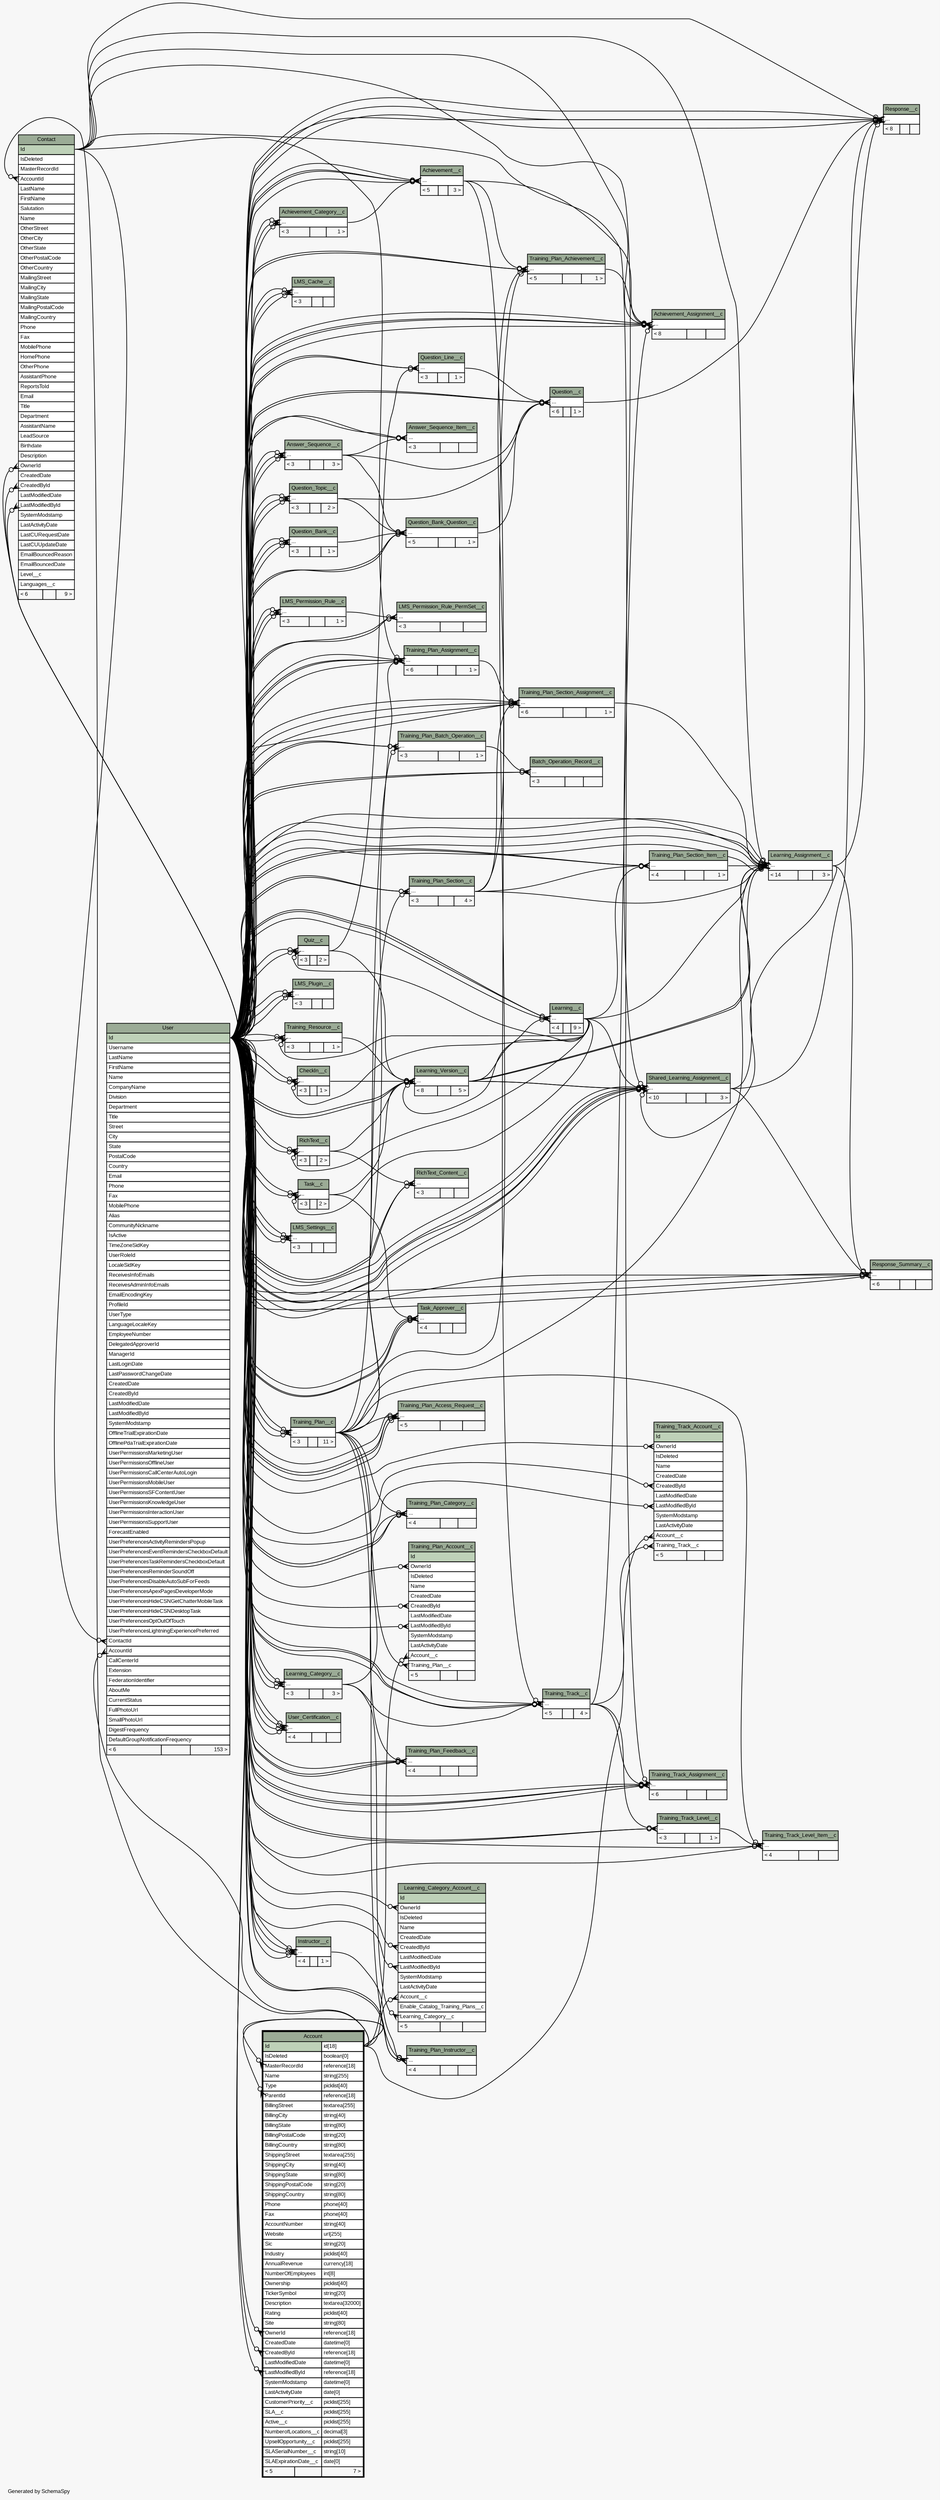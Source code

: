 // dot 2.36.0 on Mac OS X 10.10.3
// SchemaSpy rev 590
digraph "twoDegreesRelationshipsDiagram" {
  graph [
    rankdir="RL"
    bgcolor="#f7f7f7"
    label="\nGenerated by SchemaSpy"
    labeljust="l"
    nodesep="0.18"
    ranksep="0.46"
    fontname="Arial"
    fontsize="8"
  ];
  node [
    fontname="Arial"
    fontsize="8"
    shape="plaintext"
  ];
  edge [
    arrowsize="0.8"
  ];
  "Account":"CreatedById":w -> "User":"Id":e [arrowhead=none dir=back arrowtail=crowodot];
  "Account":"LastModifiedById":w -> "User":"Id":e [arrowhead=none dir=back arrowtail=crowodot];
  "Account":"MasterRecordId":w -> "Account":"Id.type":e [arrowhead=none dir=back arrowtail=crowodot];
  "Account":"OwnerId":w -> "User":"Id":e [arrowhead=none dir=back arrowtail=crowodot];
  "Account":"ParentId":w -> "Account":"Id.type":e [arrowhead=none dir=back arrowtail=crowodot];
  "Achievement__c":"elipses":w -> "Achievement_Category__c":"elipses":e [arrowhead=none dir=back arrowtail=crowodot];
  "Achievement__c":"elipses":w -> "User":"Id":e [arrowhead=none dir=back arrowtail=crowodot];
  "Achievement__c":"elipses":w -> "User":"Id":e [arrowhead=none dir=back arrowtail=crowodot];
  "Achievement__c":"elipses":w -> "User":"Id":e [arrowhead=none dir=back arrowtail=crowodot];
  "Achievement__c":"elipses":w -> "User":"Id":e [arrowhead=none dir=back arrowtail=crowodot];
  "Achievement_Assignment__c":"elipses":w -> "Achievement__c":"elipses":e [arrowhead=none dir=back arrowtail=crowodot];
  "Achievement_Assignment__c":"elipses":w -> "Contact":"Id":e [arrowhead=none dir=back arrowtail=crowodot];
  "Achievement_Assignment__c":"elipses":w -> "User":"Id":e [arrowhead=none dir=back arrowtail=crowodot];
  "Achievement_Assignment__c":"elipses":w -> "User":"Id":e [arrowhead=none dir=back arrowtail=crowodot];
  "Achievement_Assignment__c":"elipses":w -> "User":"Id":e [arrowhead=none dir=back arrowtail=crowodot];
  "Achievement_Assignment__c":"elipses":w -> "Training_Plan_Achievement__c":"elipses":e [arrowhead=none dir=back arrowtail=crowodot];
  "Achievement_Assignment__c":"elipses":w -> "Training_Track__c":"elipses":e [arrowhead=none dir=back arrowtail=crowodot];
  "Achievement_Assignment__c":"elipses":w -> "User":"Id":e [arrowhead=none dir=back arrowtail=crowodot];
  "Achievement_Category__c":"elipses":w -> "User":"Id":e [arrowhead=none dir=back arrowtail=crowodot];
  "Achievement_Category__c":"elipses":w -> "User":"Id":e [arrowhead=none dir=back arrowtail=crowodot];
  "Achievement_Category__c":"elipses":w -> "User":"Id":e [arrowhead=none dir=back arrowtail=crowodot];
  "Answer_Sequence__c":"elipses":w -> "User":"Id":e [arrowhead=none dir=back arrowtail=crowodot];
  "Answer_Sequence__c":"elipses":w -> "User":"Id":e [arrowhead=none dir=back arrowtail=crowodot];
  "Answer_Sequence__c":"elipses":w -> "User":"Id":e [arrowhead=none dir=back arrowtail=crowodot];
  "Answer_Sequence_Item__c":"elipses":w -> "Answer_Sequence__c":"elipses":e [arrowhead=none dir=back arrowtail=crowodot];
  "Answer_Sequence_Item__c":"elipses":w -> "User":"Id":e [arrowhead=none dir=back arrowtail=crowodot];
  "Answer_Sequence_Item__c":"elipses":w -> "User":"Id":e [arrowhead=none dir=back arrowtail=crowodot];
  "Batch_Operation_Record__c":"elipses":w -> "User":"Id":e [arrowhead=none dir=back arrowtail=crowodot];
  "Batch_Operation_Record__c":"elipses":w -> "User":"Id":e [arrowhead=none dir=back arrowtail=crowodot];
  "Batch_Operation_Record__c":"elipses":w -> "Training_Plan_Batch_Operation__c":"elipses":e [arrowhead=none dir=back arrowtail=crowodot];
  "CheckIn__c":"elipses":w -> "User":"Id":e [arrowhead=none dir=back arrowtail=crowodot];
  "CheckIn__c":"elipses":w -> "User":"Id":e [arrowhead=none dir=back arrowtail=crowodot];
  "CheckIn__c":"elipses":w -> "Learning__c":"elipses":e [arrowhead=none dir=back arrowtail=crowodot];
  "Contact":"AccountId":w -> "Account":"Id.type":e [arrowhead=none dir=back arrowtail=crowodot];
  "Contact":"CreatedById":w -> "User":"Id":e [arrowhead=none dir=back arrowtail=crowodot];
  "Contact":"LastModifiedById":w -> "User":"Id":e [arrowhead=none dir=back arrowtail=crowodot];
  "Contact":"OwnerId":w -> "User":"Id":e [arrowhead=none dir=back arrowtail=crowodot];
  "Instructor__c":"elipses":w -> "User":"Id":e [arrowhead=none dir=back arrowtail=crowodot];
  "Instructor__c":"elipses":w -> "User":"Id":e [arrowhead=none dir=back arrowtail=crowodot];
  "Instructor__c":"elipses":w -> "User":"Id":e [arrowhead=none dir=back arrowtail=crowodot];
  "Instructor__c":"elipses":w -> "User":"Id":e [arrowhead=none dir=back arrowtail=crowodot];
  "Learning__c":"elipses":w -> "User":"Id":e [arrowhead=none dir=back arrowtail=crowodot];
  "Learning__c":"elipses":w -> "Learning_Version__c":"elipses":e [arrowhead=none dir=back arrowtail=crowodot];
  "Learning__c":"elipses":w -> "User":"Id":e [arrowhead=none dir=back arrowtail=crowodot];
  "Learning__c":"elipses":w -> "User":"Id":e [arrowhead=none dir=back arrowtail=crowodot];
  "Learning_Assignment__c":"elipses":w -> "User":"Id":e [arrowhead=none dir=back arrowtail=crowodot];
  "Learning_Assignment__c":"elipses":w -> "Contact":"Id":e [arrowhead=none dir=back arrowtail=crowodot];
  "Learning_Assignment__c":"elipses":w -> "User":"Id":e [arrowhead=none dir=back arrowtail=crowodot];
  "Learning_Assignment__c":"elipses":w -> "Learning_Version__c":"elipses":e [arrowhead=none dir=back arrowtail=crowodot];
  "Learning_Assignment__c":"elipses":w -> "User":"Id":e [arrowhead=none dir=back arrowtail=crowodot];
  "Learning_Assignment__c":"elipses":w -> "Learning__c":"elipses":e [arrowhead=none dir=back arrowtail=crowodot];
  "Learning_Assignment__c":"elipses":w -> "Learning_Version__c":"elipses":e [arrowhead=none dir=back arrowtail=crowodot];
  "Learning_Assignment__c":"elipses":w -> "User":"Id":e [arrowhead=none dir=back arrowtail=crowodot];
  "Learning_Assignment__c":"elipses":w -> "Shared_Learning_Assignment__c":"elipses":e [arrowhead=none dir=back arrowtail=crowodot];
  "Learning_Assignment__c":"elipses":w -> "Training_Plan__c":"elipses":e [arrowhead=none dir=back arrowtail=crowodot];
  "Learning_Assignment__c":"elipses":w -> "Training_Plan_Section__c":"elipses":e [arrowhead=none dir=back arrowtail=crowodot];
  "Learning_Assignment__c":"elipses":w -> "Training_Plan_Section_Assignment__c":"elipses":e [arrowhead=none dir=back arrowtail=crowodot];
  "Learning_Assignment__c":"elipses":w -> "Training_Plan_Section_Item__c":"elipses":e [arrowhead=none dir=back arrowtail=crowodot];
  "Learning_Assignment__c":"elipses":w -> "User":"Id":e [arrowhead=none dir=back arrowtail=crowodot];
  "Learning_Category__c":"elipses":w -> "User":"Id":e [arrowhead=none dir=back arrowtail=crowodot];
  "Learning_Category__c":"elipses":w -> "User":"Id":e [arrowhead=none dir=back arrowtail=crowodot];
  "Learning_Category__c":"elipses":w -> "User":"Id":e [arrowhead=none dir=back arrowtail=crowodot];
  "Learning_Category_Account__c":"Account__c":w -> "Account":"Id.type":e [arrowhead=none dir=back arrowtail=crowodot];
  "Learning_Category_Account__c":"CreatedById":w -> "User":"Id":e [arrowhead=none dir=back arrowtail=crowodot];
  "Learning_Category_Account__c":"LastModifiedById":w -> "User":"Id":e [arrowhead=none dir=back arrowtail=crowodot];
  "Learning_Category_Account__c":"Learning_Category__c":w -> "Learning_Category__c":"elipses":e [arrowhead=none dir=back arrowtail=crowodot];
  "Learning_Category_Account__c":"OwnerId":w -> "User":"Id":e [arrowhead=none dir=back arrowtail=crowodot];
  "Learning_Version__c":"elipses":w -> "CheckIn__c":"elipses":e [arrowhead=none dir=back arrowtail=crowodot];
  "Learning_Version__c":"elipses":w -> "User":"Id":e [arrowhead=none dir=back arrowtail=crowodot];
  "Learning_Version__c":"elipses":w -> "User":"Id":e [arrowhead=none dir=back arrowtail=crowodot];
  "Learning_Version__c":"elipses":w -> "Learning__c":"elipses":e [arrowhead=none dir=back arrowtail=crowodot];
  "Learning_Version__c":"elipses":w -> "Quiz__c":"elipses":e [arrowhead=none dir=back arrowtail=crowodot];
  "Learning_Version__c":"elipses":w -> "RichText__c":"elipses":e [arrowhead=none dir=back arrowtail=crowodot];
  "Learning_Version__c":"elipses":w -> "Task__c":"elipses":e [arrowhead=none dir=back arrowtail=crowodot];
  "Learning_Version__c":"elipses":w -> "Training_Resource__c":"elipses":e [arrowhead=none dir=back arrowtail=crowodot];
  "LMS_Cache__c":"elipses":w -> "User":"Id":e [arrowhead=none dir=back arrowtail=crowodot];
  "LMS_Cache__c":"elipses":w -> "User":"Id":e [arrowhead=none dir=back arrowtail=crowodot];
  "LMS_Cache__c":"elipses":w -> "User":"Id":e [arrowhead=none dir=back arrowtail=crowodot];
  "LMS_Permission_Rule__c":"elipses":w -> "User":"Id":e [arrowhead=none dir=back arrowtail=crowodot];
  "LMS_Permission_Rule__c":"elipses":w -> "User":"Id":e [arrowhead=none dir=back arrowtail=crowodot];
  "LMS_Permission_Rule__c":"elipses":w -> "User":"Id":e [arrowhead=none dir=back arrowtail=crowodot];
  "LMS_Permission_Rule_PermSet__c":"elipses":w -> "User":"Id":e [arrowhead=none dir=back arrowtail=crowodot];
  "LMS_Permission_Rule_PermSet__c":"elipses":w -> "User":"Id":e [arrowhead=none dir=back arrowtail=crowodot];
  "LMS_Permission_Rule_PermSet__c":"elipses":w -> "LMS_Permission_Rule__c":"elipses":e [arrowhead=none dir=back arrowtail=crowodot];
  "LMS_Plugin__c":"elipses":w -> "User":"Id":e [arrowhead=none dir=back arrowtail=crowodot];
  "LMS_Plugin__c":"elipses":w -> "User":"Id":e [arrowhead=none dir=back arrowtail=crowodot];
  "LMS_Plugin__c":"elipses":w -> "User":"Id":e [arrowhead=none dir=back arrowtail=crowodot];
  "LMS_Settings__c":"elipses":w -> "User":"Id":e [arrowhead=none dir=back arrowtail=crowodot];
  "LMS_Settings__c":"elipses":w -> "User":"Id":e [arrowhead=none dir=back arrowtail=crowodot];
  "LMS_Settings__c":"elipses":w -> "User":"Id":e [arrowhead=none dir=back arrowtail=crowodot];
  "Question__c":"elipses":w -> "Answer_Sequence__c":"elipses":e [arrowhead=none dir=back arrowtail=crowodot];
  "Question__c":"elipses":w -> "User":"Id":e [arrowhead=none dir=back arrowtail=crowodot];
  "Question__c":"elipses":w -> "User":"Id":e [arrowhead=none dir=back arrowtail=crowodot];
  "Question__c":"elipses":w -> "Question_Bank_Question__c":"elipses":e [arrowhead=none dir=back arrowtail=crowodot];
  "Question__c":"elipses":w -> "Question_Line__c":"elipses":e [arrowhead=none dir=back arrowtail=crowodot];
  "Question__c":"elipses":w -> "Question_Topic__c":"elipses":e [arrowhead=none dir=back arrowtail=crowodot];
  "Question_Bank__c":"elipses":w -> "User":"Id":e [arrowhead=none dir=back arrowtail=crowodot];
  "Question_Bank__c":"elipses":w -> "User":"Id":e [arrowhead=none dir=back arrowtail=crowodot];
  "Question_Bank__c":"elipses":w -> "User":"Id":e [arrowhead=none dir=back arrowtail=crowodot];
  "Question_Bank_Question__c":"elipses":w -> "Answer_Sequence__c":"elipses":e [arrowhead=none dir=back arrowtail=crowodot];
  "Question_Bank_Question__c":"elipses":w -> "User":"Id":e [arrowhead=none dir=back arrowtail=crowodot];
  "Question_Bank_Question__c":"elipses":w -> "User":"Id":e [arrowhead=none dir=back arrowtail=crowodot];
  "Question_Bank_Question__c":"elipses":w -> "Question_Bank__c":"elipses":e [arrowhead=none dir=back arrowtail=crowodot];
  "Question_Bank_Question__c":"elipses":w -> "Question_Topic__c":"elipses":e [arrowhead=none dir=back arrowtail=crowodot];
  "Question_Line__c":"elipses":w -> "User":"Id":e [arrowhead=none dir=back arrowtail=crowodot];
  "Question_Line__c":"elipses":w -> "User":"Id":e [arrowhead=none dir=back arrowtail=crowodot];
  "Question_Line__c":"elipses":w -> "Quiz__c":"elipses":e [arrowhead=none dir=back arrowtail=crowodot];
  "Question_Topic__c":"elipses":w -> "User":"Id":e [arrowhead=none dir=back arrowtail=crowodot];
  "Question_Topic__c":"elipses":w -> "User":"Id":e [arrowhead=none dir=back arrowtail=crowodot];
  "Question_Topic__c":"elipses":w -> "User":"Id":e [arrowhead=none dir=back arrowtail=crowodot];
  "Quiz__c":"elipses":w -> "User":"Id":e [arrowhead=none dir=back arrowtail=crowodot];
  "Quiz__c":"elipses":w -> "User":"Id":e [arrowhead=none dir=back arrowtail=crowodot];
  "Quiz__c":"elipses":w -> "Learning__c":"elipses":e [arrowhead=none dir=back arrowtail=crowodot];
  "Response__c":"elipses":w -> "Contact":"Id":e [arrowhead=none dir=back arrowtail=crowodot];
  "Response__c":"elipses":w -> "User":"Id":e [arrowhead=none dir=back arrowtail=crowodot];
  "Response__c":"elipses":w -> "User":"Id":e [arrowhead=none dir=back arrowtail=crowodot];
  "Response__c":"elipses":w -> "Learning_Assignment__c":"elipses":e [arrowhead=none dir=back arrowtail=crowodot];
  "Response__c":"elipses":w -> "User":"Id":e [arrowhead=none dir=back arrowtail=crowodot];
  "Response__c":"elipses":w -> "Question__c":"elipses":e [arrowhead=none dir=back arrowtail=crowodot];
  "Response__c":"elipses":w -> "Shared_Learning_Assignment__c":"elipses":e [arrowhead=none dir=back arrowtail=crowodot];
  "Response__c":"elipses":w -> "User":"Id":e [arrowhead=none dir=back arrowtail=crowodot];
  "Response_Summary__c":"elipses":w -> "User":"Id":e [arrowhead=none dir=back arrowtail=crowodot];
  "Response_Summary__c":"elipses":w -> "User":"Id":e [arrowhead=none dir=back arrowtail=crowodot];
  "Response_Summary__c":"elipses":w -> "Learning_Assignment__c":"elipses":e [arrowhead=none dir=back arrowtail=crowodot];
  "Response_Summary__c":"elipses":w -> "User":"Id":e [arrowhead=none dir=back arrowtail=crowodot];
  "Response_Summary__c":"elipses":w -> "Shared_Learning_Assignment__c":"elipses":e [arrowhead=none dir=back arrowtail=crowodot];
  "Response_Summary__c":"elipses":w -> "User":"Id":e [arrowhead=none dir=back arrowtail=crowodot];
  "RichText__c":"elipses":w -> "User":"Id":e [arrowhead=none dir=back arrowtail=crowodot];
  "RichText__c":"elipses":w -> "User":"Id":e [arrowhead=none dir=back arrowtail=crowodot];
  "RichText__c":"elipses":w -> "Learning__c":"elipses":e [arrowhead=none dir=back arrowtail=crowodot];
  "RichText_Content__c":"elipses":w -> "User":"Id":e [arrowhead=none dir=back arrowtail=crowodot];
  "RichText_Content__c":"elipses":w -> "User":"Id":e [arrowhead=none dir=back arrowtail=crowodot];
  "RichText_Content__c":"elipses":w -> "RichText__c":"elipses":e [arrowhead=none dir=back arrowtail=crowodot];
  "Shared_Learning_Assignment__c":"elipses":w -> "User":"Id":e [arrowhead=none dir=back arrowtail=crowodot];
  "Shared_Learning_Assignment__c":"elipses":w -> "Contact":"Id":e [arrowhead=none dir=back arrowtail=crowodot];
  "Shared_Learning_Assignment__c":"elipses":w -> "User":"Id":e [arrowhead=none dir=back arrowtail=crowodot];
  "Shared_Learning_Assignment__c":"elipses":w -> "Learning_Version__c":"elipses":e [arrowhead=none dir=back arrowtail=crowodot];
  "Shared_Learning_Assignment__c":"elipses":w -> "User":"Id":e [arrowhead=none dir=back arrowtail=crowodot];
  "Shared_Learning_Assignment__c":"elipses":w -> "Learning__c":"elipses":e [arrowhead=none dir=back arrowtail=crowodot];
  "Shared_Learning_Assignment__c":"elipses":w -> "Learning_Assignment__c":"elipses":e [arrowhead=none dir=back arrowtail=crowodot];
  "Shared_Learning_Assignment__c":"elipses":w -> "Learning_Version__c":"elipses":e [arrowhead=none dir=back arrowtail=crowodot];
  "Shared_Learning_Assignment__c":"elipses":w -> "User":"Id":e [arrowhead=none dir=back arrowtail=crowodot];
  "Shared_Learning_Assignment__c":"elipses":w -> "User":"Id":e [arrowhead=none dir=back arrowtail=crowodot];
  "Task__c":"elipses":w -> "User":"Id":e [arrowhead=none dir=back arrowtail=crowodot];
  "Task__c":"elipses":w -> "User":"Id":e [arrowhead=none dir=back arrowtail=crowodot];
  "Task__c":"elipses":w -> "Learning__c":"elipses":e [arrowhead=none dir=back arrowtail=crowodot];
  "Task_Approver__c":"elipses":w -> "User":"Id":e [arrowhead=none dir=back arrowtail=crowodot];
  "Task_Approver__c":"elipses":w -> "User":"Id":e [arrowhead=none dir=back arrowtail=crowodot];
  "Task_Approver__c":"elipses":w -> "Task__c":"elipses":e [arrowhead=none dir=back arrowtail=crowodot];
  "Task_Approver__c":"elipses":w -> "User":"Id":e [arrowhead=none dir=back arrowtail=crowodot];
  "Training_Plan__c":"elipses":w -> "User":"Id":e [arrowhead=none dir=back arrowtail=crowodot];
  "Training_Plan__c":"elipses":w -> "User":"Id":e [arrowhead=none dir=back arrowtail=crowodot];
  "Training_Plan__c":"elipses":w -> "User":"Id":e [arrowhead=none dir=back arrowtail=crowodot];
  "Training_Plan_Access_Request__c":"elipses":w -> "User":"Id":e [arrowhead=none dir=back arrowtail=crowodot];
  "Training_Plan_Access_Request__c":"elipses":w -> "User":"Id":e [arrowhead=none dir=back arrowtail=crowodot];
  "Training_Plan_Access_Request__c":"elipses":w -> "User":"Id":e [arrowhead=none dir=back arrowtail=crowodot];
  "Training_Plan_Access_Request__c":"elipses":w -> "Training_Plan__c":"elipses":e [arrowhead=none dir=back arrowtail=crowodot];
  "Training_Plan_Access_Request__c":"elipses":w -> "User":"Id":e [arrowhead=none dir=back arrowtail=crowodot];
  "Training_Plan_Account__c":"Account__c":w -> "Account":"Id.type":e [arrowhead=none dir=back arrowtail=crowodot];
  "Training_Plan_Account__c":"CreatedById":w -> "User":"Id":e [arrowhead=none dir=back arrowtail=crowodot];
  "Training_Plan_Account__c":"LastModifiedById":w -> "User":"Id":e [arrowhead=none dir=back arrowtail=crowodot];
  "Training_Plan_Account__c":"OwnerId":w -> "User":"Id":e [arrowhead=none dir=back arrowtail=crowodot];
  "Training_Plan_Account__c":"Training_Plan__c":w -> "Training_Plan__c":"elipses":e [arrowhead=none dir=back arrowtail=crowodot];
  "Training_Plan_Achievement__c":"elipses":w -> "Achievement__c":"elipses":e [arrowhead=none dir=back arrowtail=crowodot];
  "Training_Plan_Achievement__c":"elipses":w -> "User":"Id":e [arrowhead=none dir=back arrowtail=crowodot];
  "Training_Plan_Achievement__c":"elipses":w -> "User":"Id":e [arrowhead=none dir=back arrowtail=crowodot];
  "Training_Plan_Achievement__c":"elipses":w -> "Training_Plan__c":"elipses":e [arrowhead=none dir=back arrowtail=crowodot];
  "Training_Plan_Achievement__c":"elipses":w -> "Training_Plan_Section__c":"elipses":e [arrowhead=none dir=back arrowtail=crowodot];
  "Training_Plan_Assignment__c":"elipses":w -> "Contact":"Id":e [arrowhead=none dir=back arrowtail=crowodot];
  "Training_Plan_Assignment__c":"elipses":w -> "User":"Id":e [arrowhead=none dir=back arrowtail=crowodot];
  "Training_Plan_Assignment__c":"elipses":w -> "User":"Id":e [arrowhead=none dir=back arrowtail=crowodot];
  "Training_Plan_Assignment__c":"elipses":w -> "User":"Id":e [arrowhead=none dir=back arrowtail=crowodot];
  "Training_Plan_Assignment__c":"elipses":w -> "Training_Plan__c":"elipses":e [arrowhead=none dir=back arrowtail=crowodot];
  "Training_Plan_Assignment__c":"elipses":w -> "User":"Id":e [arrowhead=none dir=back arrowtail=crowodot];
  "Training_Plan_Batch_Operation__c":"elipses":w -> "User":"Id":e [arrowhead=none dir=back arrowtail=crowodot];
  "Training_Plan_Batch_Operation__c":"elipses":w -> "User":"Id":e [arrowhead=none dir=back arrowtail=crowodot];
  "Training_Plan_Batch_Operation__c":"elipses":w -> "Training_Plan__c":"elipses":e [arrowhead=none dir=back arrowtail=crowodot];
  "Training_Plan_Category__c":"elipses":w -> "User":"Id":e [arrowhead=none dir=back arrowtail=crowodot];
  "Training_Plan_Category__c":"elipses":w -> "User":"Id":e [arrowhead=none dir=back arrowtail=crowodot];
  "Training_Plan_Category__c":"elipses":w -> "Learning_Category__c":"elipses":e [arrowhead=none dir=back arrowtail=crowodot];
  "Training_Plan_Category__c":"elipses":w -> "Training_Plan__c":"elipses":e [arrowhead=none dir=back arrowtail=crowodot];
  "Training_Plan_Feedback__c":"elipses":w -> "User":"Id":e [arrowhead=none dir=back arrowtail=crowodot];
  "Training_Plan_Feedback__c":"elipses":w -> "User":"Id":e [arrowhead=none dir=back arrowtail=crowodot];
  "Training_Plan_Feedback__c":"elipses":w -> "Training_Plan__c":"elipses":e [arrowhead=none dir=back arrowtail=crowodot];
  "Training_Plan_Feedback__c":"elipses":w -> "User":"Id":e [arrowhead=none dir=back arrowtail=crowodot];
  "Training_Plan_Instructor__c":"elipses":w -> "User":"Id":e [arrowhead=none dir=back arrowtail=crowodot];
  "Training_Plan_Instructor__c":"elipses":w -> "Instructor__c":"elipses":e [arrowhead=none dir=back arrowtail=crowodot];
  "Training_Plan_Instructor__c":"elipses":w -> "User":"Id":e [arrowhead=none dir=back arrowtail=crowodot];
  "Training_Plan_Instructor__c":"elipses":w -> "Training_Plan__c":"elipses":e [arrowhead=none dir=back arrowtail=crowodot];
  "Training_Plan_Section__c":"elipses":w -> "User":"Id":e [arrowhead=none dir=back arrowtail=crowodot];
  "Training_Plan_Section__c":"elipses":w -> "User":"Id":e [arrowhead=none dir=back arrowtail=crowodot];
  "Training_Plan_Section__c":"elipses":w -> "Training_Plan__c":"elipses":e [arrowhead=none dir=back arrowtail=crowodot];
  "Training_Plan_Section_Assignment__c":"elipses":w -> "User":"Id":e [arrowhead=none dir=back arrowtail=crowodot];
  "Training_Plan_Section_Assignment__c":"elipses":w -> "User":"Id":e [arrowhead=none dir=back arrowtail=crowodot];
  "Training_Plan_Section_Assignment__c":"elipses":w -> "User":"Id":e [arrowhead=none dir=back arrowtail=crowodot];
  "Training_Plan_Section_Assignment__c":"elipses":w -> "Training_Plan_Assignment__c":"elipses":e [arrowhead=none dir=back arrowtail=crowodot];
  "Training_Plan_Section_Assignment__c":"elipses":w -> "Training_Plan_Section__c":"elipses":e [arrowhead=none dir=back arrowtail=crowodot];
  "Training_Plan_Section_Assignment__c":"elipses":w -> "User":"Id":e [arrowhead=none dir=back arrowtail=crowodot];
  "Training_Plan_Section_Item__c":"elipses":w -> "User":"Id":e [arrowhead=none dir=back arrowtail=crowodot];
  "Training_Plan_Section_Item__c":"elipses":w -> "User":"Id":e [arrowhead=none dir=back arrowtail=crowodot];
  "Training_Plan_Section_Item__c":"elipses":w -> "Learning__c":"elipses":e [arrowhead=none dir=back arrowtail=crowodot];
  "Training_Plan_Section_Item__c":"elipses":w -> "Training_Plan_Section__c":"elipses":e [arrowhead=none dir=back arrowtail=crowodot];
  "Training_Resource__c":"elipses":w -> "User":"Id":e [arrowhead=none dir=back arrowtail=crowodot];
  "Training_Resource__c":"elipses":w -> "User":"Id":e [arrowhead=none dir=back arrowtail=crowodot];
  "Training_Resource__c":"elipses":w -> "Learning__c":"elipses":e [arrowhead=none dir=back arrowtail=crowodot];
  "Training_Track__c":"elipses":w -> "Achievement__c":"elipses":e [arrowhead=none dir=back arrowtail=crowodot];
  "Training_Track__c":"elipses":w -> "User":"Id":e [arrowhead=none dir=back arrowtail=crowodot];
  "Training_Track__c":"elipses":w -> "User":"Id":e [arrowhead=none dir=back arrowtail=crowodot];
  "Training_Track__c":"elipses":w -> "Learning_Category__c":"elipses":e [arrowhead=none dir=back arrowtail=crowodot];
  "Training_Track__c":"elipses":w -> "User":"Id":e [arrowhead=none dir=back arrowtail=crowodot];
  "Training_Track_Account__c":"Account__c":w -> "Account":"Id.type":e [arrowhead=none dir=back arrowtail=crowodot];
  "Training_Track_Account__c":"CreatedById":w -> "User":"Id":e [arrowhead=none dir=back arrowtail=crowodot];
  "Training_Track_Account__c":"LastModifiedById":w -> "User":"Id":e [arrowhead=none dir=back arrowtail=crowodot];
  "Training_Track_Account__c":"OwnerId":w -> "User":"Id":e [arrowhead=none dir=back arrowtail=crowodot];
  "Training_Track_Account__c":"Training_Track__c":w -> "Training_Track__c":"elipses":e [arrowhead=none dir=back arrowtail=crowodot];
  "Training_Track_Assignment__c":"elipses":w -> "Contact":"Id":e [arrowhead=none dir=back arrowtail=crowodot];
  "Training_Track_Assignment__c":"elipses":w -> "User":"Id":e [arrowhead=none dir=back arrowtail=crowodot];
  "Training_Track_Assignment__c":"elipses":w -> "User":"Id":e [arrowhead=none dir=back arrowtail=crowodot];
  "Training_Track_Assignment__c":"elipses":w -> "User":"Id":e [arrowhead=none dir=back arrowtail=crowodot];
  "Training_Track_Assignment__c":"elipses":w -> "Training_Track__c":"elipses":e [arrowhead=none dir=back arrowtail=crowodot];
  "Training_Track_Assignment__c":"elipses":w -> "User":"Id":e [arrowhead=none dir=back arrowtail=crowodot];
  "Training_Track_Level__c":"elipses":w -> "User":"Id":e [arrowhead=none dir=back arrowtail=crowodot];
  "Training_Track_Level__c":"elipses":w -> "User":"Id":e [arrowhead=none dir=back arrowtail=crowodot];
  "Training_Track_Level__c":"elipses":w -> "Training_Track__c":"elipses":e [arrowhead=none dir=back arrowtail=crowodot];
  "Training_Track_Level_Item__c":"elipses":w -> "User":"Id":e [arrowhead=none dir=back arrowtail=crowodot];
  "Training_Track_Level_Item__c":"elipses":w -> "User":"Id":e [arrowhead=none dir=back arrowtail=crowodot];
  "Training_Track_Level_Item__c":"elipses":w -> "Training_Plan__c":"elipses":e [arrowhead=none dir=back arrowtail=crowodot];
  "Training_Track_Level_Item__c":"elipses":w -> "Training_Track_Level__c":"elipses":e [arrowhead=none dir=back arrowtail=crowodot];
  "User":"AccountId":w -> "Account":"Id.type":e [arrowhead=none dir=back arrowtail=crowodot];
  "User":"ContactId":w -> "Contact":"Id":e [arrowhead=none dir=back arrowtail=crowodot];
  "User_Certification__c":"elipses":w -> "User":"Id":e [arrowhead=none dir=back arrowtail=crowodot];
  "User_Certification__c":"elipses":w -> "User":"Id":e [arrowhead=none dir=back arrowtail=crowodot];
  "User_Certification__c":"elipses":w -> "User":"Id":e [arrowhead=none dir=back arrowtail=crowodot];
  "User_Certification__c":"elipses":w -> "User":"Id":e [arrowhead=none dir=back arrowtail=crowodot];
  "Account" [
    label=<
    <TABLE BORDER="2" CELLBORDER="1" CELLSPACING="0" BGCOLOR="#ffffff">
      <TR><TD COLSPAN="3" BGCOLOR="#9bab96" ALIGN="CENTER">Account</TD></TR>
      <TR><TD PORT="Id" COLSPAN="2" BGCOLOR="#bed1b8" ALIGN="LEFT">Id</TD><TD PORT="Id.type" ALIGN="LEFT">id[18]</TD></TR>
      <TR><TD PORT="IsDeleted" COLSPAN="2" ALIGN="LEFT">IsDeleted</TD><TD PORT="IsDeleted.type" ALIGN="LEFT">boolean[0]</TD></TR>
      <TR><TD PORT="MasterRecordId" COLSPAN="2" ALIGN="LEFT">MasterRecordId</TD><TD PORT="MasterRecordId.type" ALIGN="LEFT">reference[18]</TD></TR>
      <TR><TD PORT="Name" COLSPAN="2" ALIGN="LEFT">Name</TD><TD PORT="Name.type" ALIGN="LEFT">string[255]</TD></TR>
      <TR><TD PORT="Type" COLSPAN="2" ALIGN="LEFT">Type</TD><TD PORT="Type.type" ALIGN="LEFT">picklist[40]</TD></TR>
      <TR><TD PORT="ParentId" COLSPAN="2" ALIGN="LEFT">ParentId</TD><TD PORT="ParentId.type" ALIGN="LEFT">reference[18]</TD></TR>
      <TR><TD PORT="BillingStreet" COLSPAN="2" ALIGN="LEFT">BillingStreet</TD><TD PORT="BillingStreet.type" ALIGN="LEFT">textarea[255]</TD></TR>
      <TR><TD PORT="BillingCity" COLSPAN="2" ALIGN="LEFT">BillingCity</TD><TD PORT="BillingCity.type" ALIGN="LEFT">string[40]</TD></TR>
      <TR><TD PORT="BillingState" COLSPAN="2" ALIGN="LEFT">BillingState</TD><TD PORT="BillingState.type" ALIGN="LEFT">string[80]</TD></TR>
      <TR><TD PORT="BillingPostalCode" COLSPAN="2" ALIGN="LEFT">BillingPostalCode</TD><TD PORT="BillingPostalCode.type" ALIGN="LEFT">string[20]</TD></TR>
      <TR><TD PORT="BillingCountry" COLSPAN="2" ALIGN="LEFT">BillingCountry</TD><TD PORT="BillingCountry.type" ALIGN="LEFT">string[80]</TD></TR>
      <TR><TD PORT="ShippingStreet" COLSPAN="2" ALIGN="LEFT">ShippingStreet</TD><TD PORT="ShippingStreet.type" ALIGN="LEFT">textarea[255]</TD></TR>
      <TR><TD PORT="ShippingCity" COLSPAN="2" ALIGN="LEFT">ShippingCity</TD><TD PORT="ShippingCity.type" ALIGN="LEFT">string[40]</TD></TR>
      <TR><TD PORT="ShippingState" COLSPAN="2" ALIGN="LEFT">ShippingState</TD><TD PORT="ShippingState.type" ALIGN="LEFT">string[80]</TD></TR>
      <TR><TD PORT="ShippingPostalCode" COLSPAN="2" ALIGN="LEFT">ShippingPostalCode</TD><TD PORT="ShippingPostalCode.type" ALIGN="LEFT">string[20]</TD></TR>
      <TR><TD PORT="ShippingCountry" COLSPAN="2" ALIGN="LEFT">ShippingCountry</TD><TD PORT="ShippingCountry.type" ALIGN="LEFT">string[80]</TD></TR>
      <TR><TD PORT="Phone" COLSPAN="2" ALIGN="LEFT">Phone</TD><TD PORT="Phone.type" ALIGN="LEFT">phone[40]</TD></TR>
      <TR><TD PORT="Fax" COLSPAN="2" ALIGN="LEFT">Fax</TD><TD PORT="Fax.type" ALIGN="LEFT">phone[40]</TD></TR>
      <TR><TD PORT="AccountNumber" COLSPAN="2" ALIGN="LEFT">AccountNumber</TD><TD PORT="AccountNumber.type" ALIGN="LEFT">string[40]</TD></TR>
      <TR><TD PORT="Website" COLSPAN="2" ALIGN="LEFT">Website</TD><TD PORT="Website.type" ALIGN="LEFT">url[255]</TD></TR>
      <TR><TD PORT="Sic" COLSPAN="2" ALIGN="LEFT">Sic</TD><TD PORT="Sic.type" ALIGN="LEFT">string[20]</TD></TR>
      <TR><TD PORT="Industry" COLSPAN="2" ALIGN="LEFT">Industry</TD><TD PORT="Industry.type" ALIGN="LEFT">picklist[40]</TD></TR>
      <TR><TD PORT="AnnualRevenue" COLSPAN="2" ALIGN="LEFT">AnnualRevenue</TD><TD PORT="AnnualRevenue.type" ALIGN="LEFT">currency[18]</TD></TR>
      <TR><TD PORT="NumberOfEmployees" COLSPAN="2" ALIGN="LEFT">NumberOfEmployees</TD><TD PORT="NumberOfEmployees.type" ALIGN="LEFT">int[8]</TD></TR>
      <TR><TD PORT="Ownership" COLSPAN="2" ALIGN="LEFT">Ownership</TD><TD PORT="Ownership.type" ALIGN="LEFT">picklist[40]</TD></TR>
      <TR><TD PORT="TickerSymbol" COLSPAN="2" ALIGN="LEFT">TickerSymbol</TD><TD PORT="TickerSymbol.type" ALIGN="LEFT">string[20]</TD></TR>
      <TR><TD PORT="Description" COLSPAN="2" ALIGN="LEFT">Description</TD><TD PORT="Description.type" ALIGN="LEFT">textarea[32000]</TD></TR>
      <TR><TD PORT="Rating" COLSPAN="2" ALIGN="LEFT">Rating</TD><TD PORT="Rating.type" ALIGN="LEFT">picklist[40]</TD></TR>
      <TR><TD PORT="Site" COLSPAN="2" ALIGN="LEFT">Site</TD><TD PORT="Site.type" ALIGN="LEFT">string[80]</TD></TR>
      <TR><TD PORT="OwnerId" COLSPAN="2" ALIGN="LEFT">OwnerId</TD><TD PORT="OwnerId.type" ALIGN="LEFT">reference[18]</TD></TR>
      <TR><TD PORT="CreatedDate" COLSPAN="2" ALIGN="LEFT">CreatedDate</TD><TD PORT="CreatedDate.type" ALIGN="LEFT">datetime[0]</TD></TR>
      <TR><TD PORT="CreatedById" COLSPAN="2" ALIGN="LEFT">CreatedById</TD><TD PORT="CreatedById.type" ALIGN="LEFT">reference[18]</TD></TR>
      <TR><TD PORT="LastModifiedDate" COLSPAN="2" ALIGN="LEFT">LastModifiedDate</TD><TD PORT="LastModifiedDate.type" ALIGN="LEFT">datetime[0]</TD></TR>
      <TR><TD PORT="LastModifiedById" COLSPAN="2" ALIGN="LEFT">LastModifiedById</TD><TD PORT="LastModifiedById.type" ALIGN="LEFT">reference[18]</TD></TR>
      <TR><TD PORT="SystemModstamp" COLSPAN="2" ALIGN="LEFT">SystemModstamp</TD><TD PORT="SystemModstamp.type" ALIGN="LEFT">datetime[0]</TD></TR>
      <TR><TD PORT="LastActivityDate" COLSPAN="2" ALIGN="LEFT">LastActivityDate</TD><TD PORT="LastActivityDate.type" ALIGN="LEFT">date[0]</TD></TR>
      <TR><TD PORT="CustomerPriority__c" COLSPAN="2" ALIGN="LEFT">CustomerPriority__c</TD><TD PORT="CustomerPriority__c.type" ALIGN="LEFT">picklist[255]</TD></TR>
      <TR><TD PORT="SLA__c" COLSPAN="2" ALIGN="LEFT">SLA__c</TD><TD PORT="SLA__c.type" ALIGN="LEFT">picklist[255]</TD></TR>
      <TR><TD PORT="Active__c" COLSPAN="2" ALIGN="LEFT">Active__c</TD><TD PORT="Active__c.type" ALIGN="LEFT">picklist[255]</TD></TR>
      <TR><TD PORT="NumberofLocations__c" COLSPAN="2" ALIGN="LEFT">NumberofLocations__c</TD><TD PORT="NumberofLocations__c.type" ALIGN="LEFT">decimal[3]</TD></TR>
      <TR><TD PORT="UpsellOpportunity__c" COLSPAN="2" ALIGN="LEFT">UpsellOpportunity__c</TD><TD PORT="UpsellOpportunity__c.type" ALIGN="LEFT">picklist[255]</TD></TR>
      <TR><TD PORT="SLASerialNumber__c" COLSPAN="2" ALIGN="LEFT">SLASerialNumber__c</TD><TD PORT="SLASerialNumber__c.type" ALIGN="LEFT">string[10]</TD></TR>
      <TR><TD PORT="SLAExpirationDate__c" COLSPAN="2" ALIGN="LEFT">SLAExpirationDate__c</TD><TD PORT="SLAExpirationDate__c.type" ALIGN="LEFT">date[0]</TD></TR>
      <TR><TD ALIGN="LEFT" BGCOLOR="#f7f7f7">&lt; 5</TD><TD ALIGN="RIGHT" BGCOLOR="#f7f7f7">  </TD><TD ALIGN="RIGHT" BGCOLOR="#f7f7f7">7 &gt;</TD></TR>
    </TABLE>>
    URL="Account.html"
    tooltip="Account"
  ];
  "Achievement__c" [
    label=<
    <TABLE BORDER="0" CELLBORDER="1" CELLSPACING="0" BGCOLOR="#ffffff">
      <TR><TD COLSPAN="3" BGCOLOR="#9bab96" ALIGN="CENTER">Achievement__c</TD></TR>
      <TR><TD PORT="elipses" COLSPAN="3" ALIGN="LEFT">...</TD></TR>
      <TR><TD ALIGN="LEFT" BGCOLOR="#f7f7f7">&lt; 5</TD><TD ALIGN="RIGHT" BGCOLOR="#f7f7f7">  </TD><TD ALIGN="RIGHT" BGCOLOR="#f7f7f7">3 &gt;</TD></TR>
    </TABLE>>
    URL="Achievement__c.html"
    tooltip="Achievement__c"
  ];
  "Achievement_Assignment__c" [
    label=<
    <TABLE BORDER="0" CELLBORDER="1" CELLSPACING="0" BGCOLOR="#ffffff">
      <TR><TD COLSPAN="3" BGCOLOR="#9bab96" ALIGN="CENTER">Achievement_Assignment__c</TD></TR>
      <TR><TD PORT="elipses" COLSPAN="3" ALIGN="LEFT">...</TD></TR>
      <TR><TD ALIGN="LEFT" BGCOLOR="#f7f7f7">&lt; 8</TD><TD ALIGN="RIGHT" BGCOLOR="#f7f7f7">  </TD><TD ALIGN="RIGHT" BGCOLOR="#f7f7f7">  </TD></TR>
    </TABLE>>
    URL="Achievement_Assignment__c.html"
    tooltip="Achievement_Assignment__c"
  ];
  "Achievement_Category__c" [
    label=<
    <TABLE BORDER="0" CELLBORDER="1" CELLSPACING="0" BGCOLOR="#ffffff">
      <TR><TD COLSPAN="3" BGCOLOR="#9bab96" ALIGN="CENTER">Achievement_Category__c</TD></TR>
      <TR><TD PORT="elipses" COLSPAN="3" ALIGN="LEFT">...</TD></TR>
      <TR><TD ALIGN="LEFT" BGCOLOR="#f7f7f7">&lt; 3</TD><TD ALIGN="RIGHT" BGCOLOR="#f7f7f7">  </TD><TD ALIGN="RIGHT" BGCOLOR="#f7f7f7">1 &gt;</TD></TR>
    </TABLE>>
    URL="Achievement_Category__c.html"
    tooltip="Achievement_Category__c"
  ];
  "Answer_Sequence__c" [
    label=<
    <TABLE BORDER="0" CELLBORDER="1" CELLSPACING="0" BGCOLOR="#ffffff">
      <TR><TD COLSPAN="3" BGCOLOR="#9bab96" ALIGN="CENTER">Answer_Sequence__c</TD></TR>
      <TR><TD PORT="elipses" COLSPAN="3" ALIGN="LEFT">...</TD></TR>
      <TR><TD ALIGN="LEFT" BGCOLOR="#f7f7f7">&lt; 3</TD><TD ALIGN="RIGHT" BGCOLOR="#f7f7f7">  </TD><TD ALIGN="RIGHT" BGCOLOR="#f7f7f7">3 &gt;</TD></TR>
    </TABLE>>
    URL="Answer_Sequence__c.html"
    tooltip="Answer_Sequence__c"
  ];
  "Answer_Sequence_Item__c" [
    label=<
    <TABLE BORDER="0" CELLBORDER="1" CELLSPACING="0" BGCOLOR="#ffffff">
      <TR><TD COLSPAN="3" BGCOLOR="#9bab96" ALIGN="CENTER">Answer_Sequence_Item__c</TD></TR>
      <TR><TD PORT="elipses" COLSPAN="3" ALIGN="LEFT">...</TD></TR>
      <TR><TD ALIGN="LEFT" BGCOLOR="#f7f7f7">&lt; 3</TD><TD ALIGN="RIGHT" BGCOLOR="#f7f7f7">  </TD><TD ALIGN="RIGHT" BGCOLOR="#f7f7f7">  </TD></TR>
    </TABLE>>
    URL="Answer_Sequence_Item__c.html"
    tooltip="Answer_Sequence_Item__c"
  ];
  "Batch_Operation_Record__c" [
    label=<
    <TABLE BORDER="0" CELLBORDER="1" CELLSPACING="0" BGCOLOR="#ffffff">
      <TR><TD COLSPAN="3" BGCOLOR="#9bab96" ALIGN="CENTER">Batch_Operation_Record__c</TD></TR>
      <TR><TD PORT="elipses" COLSPAN="3" ALIGN="LEFT">...</TD></TR>
      <TR><TD ALIGN="LEFT" BGCOLOR="#f7f7f7">&lt; 3</TD><TD ALIGN="RIGHT" BGCOLOR="#f7f7f7">  </TD><TD ALIGN="RIGHT" BGCOLOR="#f7f7f7">  </TD></TR>
    </TABLE>>
    URL="Batch_Operation_Record__c.html"
    tooltip="Batch_Operation_Record__c"
  ];
  "CheckIn__c" [
    label=<
    <TABLE BORDER="0" CELLBORDER="1" CELLSPACING="0" BGCOLOR="#ffffff">
      <TR><TD COLSPAN="3" BGCOLOR="#9bab96" ALIGN="CENTER">CheckIn__c</TD></TR>
      <TR><TD PORT="elipses" COLSPAN="3" ALIGN="LEFT">...</TD></TR>
      <TR><TD ALIGN="LEFT" BGCOLOR="#f7f7f7">&lt; 3</TD><TD ALIGN="RIGHT" BGCOLOR="#f7f7f7">  </TD><TD ALIGN="RIGHT" BGCOLOR="#f7f7f7">1 &gt;</TD></TR>
    </TABLE>>
    URL="CheckIn__c.html"
    tooltip="CheckIn__c"
  ];
  "Contact" [
    label=<
    <TABLE BORDER="0" CELLBORDER="1" CELLSPACING="0" BGCOLOR="#ffffff">
      <TR><TD COLSPAN="3" BGCOLOR="#9bab96" ALIGN="CENTER">Contact</TD></TR>
      <TR><TD PORT="Id" COLSPAN="3" BGCOLOR="#bed1b8" ALIGN="LEFT">Id</TD></TR>
      <TR><TD PORT="IsDeleted" COLSPAN="3" ALIGN="LEFT">IsDeleted</TD></TR>
      <TR><TD PORT="MasterRecordId" COLSPAN="3" ALIGN="LEFT">MasterRecordId</TD></TR>
      <TR><TD PORT="AccountId" COLSPAN="3" ALIGN="LEFT">AccountId</TD></TR>
      <TR><TD PORT="LastName" COLSPAN="3" ALIGN="LEFT">LastName</TD></TR>
      <TR><TD PORT="FirstName" COLSPAN="3" ALIGN="LEFT">FirstName</TD></TR>
      <TR><TD PORT="Salutation" COLSPAN="3" ALIGN="LEFT">Salutation</TD></TR>
      <TR><TD PORT="Name" COLSPAN="3" ALIGN="LEFT">Name</TD></TR>
      <TR><TD PORT="OtherStreet" COLSPAN="3" ALIGN="LEFT">OtherStreet</TD></TR>
      <TR><TD PORT="OtherCity" COLSPAN="3" ALIGN="LEFT">OtherCity</TD></TR>
      <TR><TD PORT="OtherState" COLSPAN="3" ALIGN="LEFT">OtherState</TD></TR>
      <TR><TD PORT="OtherPostalCode" COLSPAN="3" ALIGN="LEFT">OtherPostalCode</TD></TR>
      <TR><TD PORT="OtherCountry" COLSPAN="3" ALIGN="LEFT">OtherCountry</TD></TR>
      <TR><TD PORT="MailingStreet" COLSPAN="3" ALIGN="LEFT">MailingStreet</TD></TR>
      <TR><TD PORT="MailingCity" COLSPAN="3" ALIGN="LEFT">MailingCity</TD></TR>
      <TR><TD PORT="MailingState" COLSPAN="3" ALIGN="LEFT">MailingState</TD></TR>
      <TR><TD PORT="MailingPostalCode" COLSPAN="3" ALIGN="LEFT">MailingPostalCode</TD></TR>
      <TR><TD PORT="MailingCountry" COLSPAN="3" ALIGN="LEFT">MailingCountry</TD></TR>
      <TR><TD PORT="Phone" COLSPAN="3" ALIGN="LEFT">Phone</TD></TR>
      <TR><TD PORT="Fax" COLSPAN="3" ALIGN="LEFT">Fax</TD></TR>
      <TR><TD PORT="MobilePhone" COLSPAN="3" ALIGN="LEFT">MobilePhone</TD></TR>
      <TR><TD PORT="HomePhone" COLSPAN="3" ALIGN="LEFT">HomePhone</TD></TR>
      <TR><TD PORT="OtherPhone" COLSPAN="3" ALIGN="LEFT">OtherPhone</TD></TR>
      <TR><TD PORT="AssistantPhone" COLSPAN="3" ALIGN="LEFT">AssistantPhone</TD></TR>
      <TR><TD PORT="ReportsToId" COLSPAN="3" ALIGN="LEFT">ReportsToId</TD></TR>
      <TR><TD PORT="Email" COLSPAN="3" ALIGN="LEFT">Email</TD></TR>
      <TR><TD PORT="Title" COLSPAN="3" ALIGN="LEFT">Title</TD></TR>
      <TR><TD PORT="Department" COLSPAN="3" ALIGN="LEFT">Department</TD></TR>
      <TR><TD PORT="AssistantName" COLSPAN="3" ALIGN="LEFT">AssistantName</TD></TR>
      <TR><TD PORT="LeadSource" COLSPAN="3" ALIGN="LEFT">LeadSource</TD></TR>
      <TR><TD PORT="Birthdate" COLSPAN="3" ALIGN="LEFT">Birthdate</TD></TR>
      <TR><TD PORT="Description" COLSPAN="3" ALIGN="LEFT">Description</TD></TR>
      <TR><TD PORT="OwnerId" COLSPAN="3" ALIGN="LEFT">OwnerId</TD></TR>
      <TR><TD PORT="CreatedDate" COLSPAN="3" ALIGN="LEFT">CreatedDate</TD></TR>
      <TR><TD PORT="CreatedById" COLSPAN="3" ALIGN="LEFT">CreatedById</TD></TR>
      <TR><TD PORT="LastModifiedDate" COLSPAN="3" ALIGN="LEFT">LastModifiedDate</TD></TR>
      <TR><TD PORT="LastModifiedById" COLSPAN="3" ALIGN="LEFT">LastModifiedById</TD></TR>
      <TR><TD PORT="SystemModstamp" COLSPAN="3" ALIGN="LEFT">SystemModstamp</TD></TR>
      <TR><TD PORT="LastActivityDate" COLSPAN="3" ALIGN="LEFT">LastActivityDate</TD></TR>
      <TR><TD PORT="LastCURequestDate" COLSPAN="3" ALIGN="LEFT">LastCURequestDate</TD></TR>
      <TR><TD PORT="LastCUUpdateDate" COLSPAN="3" ALIGN="LEFT">LastCUUpdateDate</TD></TR>
      <TR><TD PORT="EmailBouncedReason" COLSPAN="3" ALIGN="LEFT">EmailBouncedReason</TD></TR>
      <TR><TD PORT="EmailBouncedDate" COLSPAN="3" ALIGN="LEFT">EmailBouncedDate</TD></TR>
      <TR><TD PORT="Level__c" COLSPAN="3" ALIGN="LEFT">Level__c</TD></TR>
      <TR><TD PORT="Languages__c" COLSPAN="3" ALIGN="LEFT">Languages__c</TD></TR>
      <TR><TD ALIGN="LEFT" BGCOLOR="#f7f7f7">&lt; 6</TD><TD ALIGN="RIGHT" BGCOLOR="#f7f7f7">  </TD><TD ALIGN="RIGHT" BGCOLOR="#f7f7f7">9 &gt;</TD></TR>
    </TABLE>>
    URL="Contact.html"
    tooltip="Contact"
  ];
  "Instructor__c" [
    label=<
    <TABLE BORDER="0" CELLBORDER="1" CELLSPACING="0" BGCOLOR="#ffffff">
      <TR><TD COLSPAN="3" BGCOLOR="#9bab96" ALIGN="CENTER">Instructor__c</TD></TR>
      <TR><TD PORT="elipses" COLSPAN="3" ALIGN="LEFT">...</TD></TR>
      <TR><TD ALIGN="LEFT" BGCOLOR="#f7f7f7">&lt; 4</TD><TD ALIGN="RIGHT" BGCOLOR="#f7f7f7">  </TD><TD ALIGN="RIGHT" BGCOLOR="#f7f7f7">1 &gt;</TD></TR>
    </TABLE>>
    URL="Instructor__c.html"
    tooltip="Instructor__c"
  ];
  "Learning__c" [
    label=<
    <TABLE BORDER="0" CELLBORDER="1" CELLSPACING="0" BGCOLOR="#ffffff">
      <TR><TD COLSPAN="3" BGCOLOR="#9bab96" ALIGN="CENTER">Learning__c</TD></TR>
      <TR><TD PORT="elipses" COLSPAN="3" ALIGN="LEFT">...</TD></TR>
      <TR><TD ALIGN="LEFT" BGCOLOR="#f7f7f7">&lt; 4</TD><TD ALIGN="RIGHT" BGCOLOR="#f7f7f7">  </TD><TD ALIGN="RIGHT" BGCOLOR="#f7f7f7">9 &gt;</TD></TR>
    </TABLE>>
    URL="Learning__c.html"
    tooltip="Learning__c"
  ];
  "Learning_Assignment__c" [
    label=<
    <TABLE BORDER="0" CELLBORDER="1" CELLSPACING="0" BGCOLOR="#ffffff">
      <TR><TD COLSPAN="3" BGCOLOR="#9bab96" ALIGN="CENTER">Learning_Assignment__c</TD></TR>
      <TR><TD PORT="elipses" COLSPAN="3" ALIGN="LEFT">...</TD></TR>
      <TR><TD ALIGN="LEFT" BGCOLOR="#f7f7f7">&lt; 14</TD><TD ALIGN="RIGHT" BGCOLOR="#f7f7f7">  </TD><TD ALIGN="RIGHT" BGCOLOR="#f7f7f7">3 &gt;</TD></TR>
    </TABLE>>
    URL="Learning_Assignment__c.html"
    tooltip="Learning_Assignment__c"
  ];
  "Learning_Category__c" [
    label=<
    <TABLE BORDER="0" CELLBORDER="1" CELLSPACING="0" BGCOLOR="#ffffff">
      <TR><TD COLSPAN="3" BGCOLOR="#9bab96" ALIGN="CENTER">Learning_Category__c</TD></TR>
      <TR><TD PORT="elipses" COLSPAN="3" ALIGN="LEFT">...</TD></TR>
      <TR><TD ALIGN="LEFT" BGCOLOR="#f7f7f7">&lt; 3</TD><TD ALIGN="RIGHT" BGCOLOR="#f7f7f7">  </TD><TD ALIGN="RIGHT" BGCOLOR="#f7f7f7">3 &gt;</TD></TR>
    </TABLE>>
    URL="Learning_Category__c.html"
    tooltip="Learning_Category__c"
  ];
  "Learning_Category_Account__c" [
    label=<
    <TABLE BORDER="0" CELLBORDER="1" CELLSPACING="0" BGCOLOR="#ffffff">
      <TR><TD COLSPAN="3" BGCOLOR="#9bab96" ALIGN="CENTER">Learning_Category_Account__c</TD></TR>
      <TR><TD PORT="Id" COLSPAN="3" BGCOLOR="#bed1b8" ALIGN="LEFT">Id</TD></TR>
      <TR><TD PORT="OwnerId" COLSPAN="3" ALIGN="LEFT">OwnerId</TD></TR>
      <TR><TD PORT="IsDeleted" COLSPAN="3" ALIGN="LEFT">IsDeleted</TD></TR>
      <TR><TD PORT="Name" COLSPAN="3" ALIGN="LEFT">Name</TD></TR>
      <TR><TD PORT="CreatedDate" COLSPAN="3" ALIGN="LEFT">CreatedDate</TD></TR>
      <TR><TD PORT="CreatedById" COLSPAN="3" ALIGN="LEFT">CreatedById</TD></TR>
      <TR><TD PORT="LastModifiedDate" COLSPAN="3" ALIGN="LEFT">LastModifiedDate</TD></TR>
      <TR><TD PORT="LastModifiedById" COLSPAN="3" ALIGN="LEFT">LastModifiedById</TD></TR>
      <TR><TD PORT="SystemModstamp" COLSPAN="3" ALIGN="LEFT">SystemModstamp</TD></TR>
      <TR><TD PORT="LastActivityDate" COLSPAN="3" ALIGN="LEFT">LastActivityDate</TD></TR>
      <TR><TD PORT="Account__c" COLSPAN="3" ALIGN="LEFT">Account__c</TD></TR>
      <TR><TD PORT="Enable_Catalog_Training_Plans__c" COLSPAN="3" ALIGN="LEFT">Enable_Catalog_Training_Plans__c</TD></TR>
      <TR><TD PORT="Learning_Category__c" COLSPAN="3" ALIGN="LEFT">Learning_Category__c</TD></TR>
      <TR><TD ALIGN="LEFT" BGCOLOR="#f7f7f7">&lt; 5</TD><TD ALIGN="RIGHT" BGCOLOR="#f7f7f7">  </TD><TD ALIGN="RIGHT" BGCOLOR="#f7f7f7">  </TD></TR>
    </TABLE>>
    URL="Learning_Category_Account__c.html"
    tooltip="Learning_Category_Account__c"
  ];
  "Learning_Version__c" [
    label=<
    <TABLE BORDER="0" CELLBORDER="1" CELLSPACING="0" BGCOLOR="#ffffff">
      <TR><TD COLSPAN="3" BGCOLOR="#9bab96" ALIGN="CENTER">Learning_Version__c</TD></TR>
      <TR><TD PORT="elipses" COLSPAN="3" ALIGN="LEFT">...</TD></TR>
      <TR><TD ALIGN="LEFT" BGCOLOR="#f7f7f7">&lt; 8</TD><TD ALIGN="RIGHT" BGCOLOR="#f7f7f7">  </TD><TD ALIGN="RIGHT" BGCOLOR="#f7f7f7">5 &gt;</TD></TR>
    </TABLE>>
    URL="Learning_Version__c.html"
    tooltip="Learning_Version__c"
  ];
  "LMS_Cache__c" [
    label=<
    <TABLE BORDER="0" CELLBORDER="1" CELLSPACING="0" BGCOLOR="#ffffff">
      <TR><TD COLSPAN="3" BGCOLOR="#9bab96" ALIGN="CENTER">LMS_Cache__c</TD></TR>
      <TR><TD PORT="elipses" COLSPAN="3" ALIGN="LEFT">...</TD></TR>
      <TR><TD ALIGN="LEFT" BGCOLOR="#f7f7f7">&lt; 3</TD><TD ALIGN="RIGHT" BGCOLOR="#f7f7f7">  </TD><TD ALIGN="RIGHT" BGCOLOR="#f7f7f7">  </TD></TR>
    </TABLE>>
    URL="LMS_Cache__c.html"
    tooltip="LMS_Cache__c"
  ];
  "LMS_Permission_Rule__c" [
    label=<
    <TABLE BORDER="0" CELLBORDER="1" CELLSPACING="0" BGCOLOR="#ffffff">
      <TR><TD COLSPAN="3" BGCOLOR="#9bab96" ALIGN="CENTER">LMS_Permission_Rule__c</TD></TR>
      <TR><TD PORT="elipses" COLSPAN="3" ALIGN="LEFT">...</TD></TR>
      <TR><TD ALIGN="LEFT" BGCOLOR="#f7f7f7">&lt; 3</TD><TD ALIGN="RIGHT" BGCOLOR="#f7f7f7">  </TD><TD ALIGN="RIGHT" BGCOLOR="#f7f7f7">1 &gt;</TD></TR>
    </TABLE>>
    URL="LMS_Permission_Rule__c.html"
    tooltip="LMS_Permission_Rule__c"
  ];
  "LMS_Permission_Rule_PermSet__c" [
    label=<
    <TABLE BORDER="0" CELLBORDER="1" CELLSPACING="0" BGCOLOR="#ffffff">
      <TR><TD COLSPAN="3" BGCOLOR="#9bab96" ALIGN="CENTER">LMS_Permission_Rule_PermSet__c</TD></TR>
      <TR><TD PORT="elipses" COLSPAN="3" ALIGN="LEFT">...</TD></TR>
      <TR><TD ALIGN="LEFT" BGCOLOR="#f7f7f7">&lt; 3</TD><TD ALIGN="RIGHT" BGCOLOR="#f7f7f7">  </TD><TD ALIGN="RIGHT" BGCOLOR="#f7f7f7">  </TD></TR>
    </TABLE>>
    URL="LMS_Permission_Rule_PermSet__c.html"
    tooltip="LMS_Permission_Rule_PermSet__c"
  ];
  "LMS_Plugin__c" [
    label=<
    <TABLE BORDER="0" CELLBORDER="1" CELLSPACING="0" BGCOLOR="#ffffff">
      <TR><TD COLSPAN="3" BGCOLOR="#9bab96" ALIGN="CENTER">LMS_Plugin__c</TD></TR>
      <TR><TD PORT="elipses" COLSPAN="3" ALIGN="LEFT">...</TD></TR>
      <TR><TD ALIGN="LEFT" BGCOLOR="#f7f7f7">&lt; 3</TD><TD ALIGN="RIGHT" BGCOLOR="#f7f7f7">  </TD><TD ALIGN="RIGHT" BGCOLOR="#f7f7f7">  </TD></TR>
    </TABLE>>
    URL="LMS_Plugin__c.html"
    tooltip="LMS_Plugin__c"
  ];
  "LMS_Settings__c" [
    label=<
    <TABLE BORDER="0" CELLBORDER="1" CELLSPACING="0" BGCOLOR="#ffffff">
      <TR><TD COLSPAN="3" BGCOLOR="#9bab96" ALIGN="CENTER">LMS_Settings__c</TD></TR>
      <TR><TD PORT="elipses" COLSPAN="3" ALIGN="LEFT">...</TD></TR>
      <TR><TD ALIGN="LEFT" BGCOLOR="#f7f7f7">&lt; 3</TD><TD ALIGN="RIGHT" BGCOLOR="#f7f7f7">  </TD><TD ALIGN="RIGHT" BGCOLOR="#f7f7f7">  </TD></TR>
    </TABLE>>
    URL="LMS_Settings__c.html"
    tooltip="LMS_Settings__c"
  ];
  "Question__c" [
    label=<
    <TABLE BORDER="0" CELLBORDER="1" CELLSPACING="0" BGCOLOR="#ffffff">
      <TR><TD COLSPAN="3" BGCOLOR="#9bab96" ALIGN="CENTER">Question__c</TD></TR>
      <TR><TD PORT="elipses" COLSPAN="3" ALIGN="LEFT">...</TD></TR>
      <TR><TD ALIGN="LEFT" BGCOLOR="#f7f7f7">&lt; 6</TD><TD ALIGN="RIGHT" BGCOLOR="#f7f7f7">  </TD><TD ALIGN="RIGHT" BGCOLOR="#f7f7f7">1 &gt;</TD></TR>
    </TABLE>>
    URL="Question__c.html"
    tooltip="Question__c"
  ];
  "Question_Bank__c" [
    label=<
    <TABLE BORDER="0" CELLBORDER="1" CELLSPACING="0" BGCOLOR="#ffffff">
      <TR><TD COLSPAN="3" BGCOLOR="#9bab96" ALIGN="CENTER">Question_Bank__c</TD></TR>
      <TR><TD PORT="elipses" COLSPAN="3" ALIGN="LEFT">...</TD></TR>
      <TR><TD ALIGN="LEFT" BGCOLOR="#f7f7f7">&lt; 3</TD><TD ALIGN="RIGHT" BGCOLOR="#f7f7f7">  </TD><TD ALIGN="RIGHT" BGCOLOR="#f7f7f7">1 &gt;</TD></TR>
    </TABLE>>
    URL="Question_Bank__c.html"
    tooltip="Question_Bank__c"
  ];
  "Question_Bank_Question__c" [
    label=<
    <TABLE BORDER="0" CELLBORDER="1" CELLSPACING="0" BGCOLOR="#ffffff">
      <TR><TD COLSPAN="3" BGCOLOR="#9bab96" ALIGN="CENTER">Question_Bank_Question__c</TD></TR>
      <TR><TD PORT="elipses" COLSPAN="3" ALIGN="LEFT">...</TD></TR>
      <TR><TD ALIGN="LEFT" BGCOLOR="#f7f7f7">&lt; 5</TD><TD ALIGN="RIGHT" BGCOLOR="#f7f7f7">  </TD><TD ALIGN="RIGHT" BGCOLOR="#f7f7f7">1 &gt;</TD></TR>
    </TABLE>>
    URL="Question_Bank_Question__c.html"
    tooltip="Question_Bank_Question__c"
  ];
  "Question_Line__c" [
    label=<
    <TABLE BORDER="0" CELLBORDER="1" CELLSPACING="0" BGCOLOR="#ffffff">
      <TR><TD COLSPAN="3" BGCOLOR="#9bab96" ALIGN="CENTER">Question_Line__c</TD></TR>
      <TR><TD PORT="elipses" COLSPAN="3" ALIGN="LEFT">...</TD></TR>
      <TR><TD ALIGN="LEFT" BGCOLOR="#f7f7f7">&lt; 3</TD><TD ALIGN="RIGHT" BGCOLOR="#f7f7f7">  </TD><TD ALIGN="RIGHT" BGCOLOR="#f7f7f7">1 &gt;</TD></TR>
    </TABLE>>
    URL="Question_Line__c.html"
    tooltip="Question_Line__c"
  ];
  "Question_Topic__c" [
    label=<
    <TABLE BORDER="0" CELLBORDER="1" CELLSPACING="0" BGCOLOR="#ffffff">
      <TR><TD COLSPAN="3" BGCOLOR="#9bab96" ALIGN="CENTER">Question_Topic__c</TD></TR>
      <TR><TD PORT="elipses" COLSPAN="3" ALIGN="LEFT">...</TD></TR>
      <TR><TD ALIGN="LEFT" BGCOLOR="#f7f7f7">&lt; 3</TD><TD ALIGN="RIGHT" BGCOLOR="#f7f7f7">  </TD><TD ALIGN="RIGHT" BGCOLOR="#f7f7f7">2 &gt;</TD></TR>
    </TABLE>>
    URL="Question_Topic__c.html"
    tooltip="Question_Topic__c"
  ];
  "Quiz__c" [
    label=<
    <TABLE BORDER="0" CELLBORDER="1" CELLSPACING="0" BGCOLOR="#ffffff">
      <TR><TD COLSPAN="3" BGCOLOR="#9bab96" ALIGN="CENTER">Quiz__c</TD></TR>
      <TR><TD PORT="elipses" COLSPAN="3" ALIGN="LEFT">...</TD></TR>
      <TR><TD ALIGN="LEFT" BGCOLOR="#f7f7f7">&lt; 3</TD><TD ALIGN="RIGHT" BGCOLOR="#f7f7f7">  </TD><TD ALIGN="RIGHT" BGCOLOR="#f7f7f7">2 &gt;</TD></TR>
    </TABLE>>
    URL="Quiz__c.html"
    tooltip="Quiz__c"
  ];
  "Response__c" [
    label=<
    <TABLE BORDER="0" CELLBORDER="1" CELLSPACING="0" BGCOLOR="#ffffff">
      <TR><TD COLSPAN="3" BGCOLOR="#9bab96" ALIGN="CENTER">Response__c</TD></TR>
      <TR><TD PORT="elipses" COLSPAN="3" ALIGN="LEFT">...</TD></TR>
      <TR><TD ALIGN="LEFT" BGCOLOR="#f7f7f7">&lt; 8</TD><TD ALIGN="RIGHT" BGCOLOR="#f7f7f7">  </TD><TD ALIGN="RIGHT" BGCOLOR="#f7f7f7">  </TD></TR>
    </TABLE>>
    URL="Response__c.html"
    tooltip="Response__c"
  ];
  "Response_Summary__c" [
    label=<
    <TABLE BORDER="0" CELLBORDER="1" CELLSPACING="0" BGCOLOR="#ffffff">
      <TR><TD COLSPAN="3" BGCOLOR="#9bab96" ALIGN="CENTER">Response_Summary__c</TD></TR>
      <TR><TD PORT="elipses" COLSPAN="3" ALIGN="LEFT">...</TD></TR>
      <TR><TD ALIGN="LEFT" BGCOLOR="#f7f7f7">&lt; 6</TD><TD ALIGN="RIGHT" BGCOLOR="#f7f7f7">  </TD><TD ALIGN="RIGHT" BGCOLOR="#f7f7f7">  </TD></TR>
    </TABLE>>
    URL="Response_Summary__c.html"
    tooltip="Response_Summary__c"
  ];
  "RichText__c" [
    label=<
    <TABLE BORDER="0" CELLBORDER="1" CELLSPACING="0" BGCOLOR="#ffffff">
      <TR><TD COLSPAN="3" BGCOLOR="#9bab96" ALIGN="CENTER">RichText__c</TD></TR>
      <TR><TD PORT="elipses" COLSPAN="3" ALIGN="LEFT">...</TD></TR>
      <TR><TD ALIGN="LEFT" BGCOLOR="#f7f7f7">&lt; 3</TD><TD ALIGN="RIGHT" BGCOLOR="#f7f7f7">  </TD><TD ALIGN="RIGHT" BGCOLOR="#f7f7f7">2 &gt;</TD></TR>
    </TABLE>>
    URL="RichText__c.html"
    tooltip="RichText__c"
  ];
  "RichText_Content__c" [
    label=<
    <TABLE BORDER="0" CELLBORDER="1" CELLSPACING="0" BGCOLOR="#ffffff">
      <TR><TD COLSPAN="3" BGCOLOR="#9bab96" ALIGN="CENTER">RichText_Content__c</TD></TR>
      <TR><TD PORT="elipses" COLSPAN="3" ALIGN="LEFT">...</TD></TR>
      <TR><TD ALIGN="LEFT" BGCOLOR="#f7f7f7">&lt; 3</TD><TD ALIGN="RIGHT" BGCOLOR="#f7f7f7">  </TD><TD ALIGN="RIGHT" BGCOLOR="#f7f7f7">  </TD></TR>
    </TABLE>>
    URL="RichText_Content__c.html"
    tooltip="RichText_Content__c"
  ];
  "Shared_Learning_Assignment__c" [
    label=<
    <TABLE BORDER="0" CELLBORDER="1" CELLSPACING="0" BGCOLOR="#ffffff">
      <TR><TD COLSPAN="3" BGCOLOR="#9bab96" ALIGN="CENTER">Shared_Learning_Assignment__c</TD></TR>
      <TR><TD PORT="elipses" COLSPAN="3" ALIGN="LEFT">...</TD></TR>
      <TR><TD ALIGN="LEFT" BGCOLOR="#f7f7f7">&lt; 10</TD><TD ALIGN="RIGHT" BGCOLOR="#f7f7f7">  </TD><TD ALIGN="RIGHT" BGCOLOR="#f7f7f7">3 &gt;</TD></TR>
    </TABLE>>
    URL="Shared_Learning_Assignment__c.html"
    tooltip="Shared_Learning_Assignment__c"
  ];
  "Task__c" [
    label=<
    <TABLE BORDER="0" CELLBORDER="1" CELLSPACING="0" BGCOLOR="#ffffff">
      <TR><TD COLSPAN="3" BGCOLOR="#9bab96" ALIGN="CENTER">Task__c</TD></TR>
      <TR><TD PORT="elipses" COLSPAN="3" ALIGN="LEFT">...</TD></TR>
      <TR><TD ALIGN="LEFT" BGCOLOR="#f7f7f7">&lt; 3</TD><TD ALIGN="RIGHT" BGCOLOR="#f7f7f7">  </TD><TD ALIGN="RIGHT" BGCOLOR="#f7f7f7">2 &gt;</TD></TR>
    </TABLE>>
    URL="Task__c.html"
    tooltip="Task__c"
  ];
  "Task_Approver__c" [
    label=<
    <TABLE BORDER="0" CELLBORDER="1" CELLSPACING="0" BGCOLOR="#ffffff">
      <TR><TD COLSPAN="3" BGCOLOR="#9bab96" ALIGN="CENTER">Task_Approver__c</TD></TR>
      <TR><TD PORT="elipses" COLSPAN="3" ALIGN="LEFT">...</TD></TR>
      <TR><TD ALIGN="LEFT" BGCOLOR="#f7f7f7">&lt; 4</TD><TD ALIGN="RIGHT" BGCOLOR="#f7f7f7">  </TD><TD ALIGN="RIGHT" BGCOLOR="#f7f7f7">  </TD></TR>
    </TABLE>>
    URL="Task_Approver__c.html"
    tooltip="Task_Approver__c"
  ];
  "Training_Plan__c" [
    label=<
    <TABLE BORDER="0" CELLBORDER="1" CELLSPACING="0" BGCOLOR="#ffffff">
      <TR><TD COLSPAN="3" BGCOLOR="#9bab96" ALIGN="CENTER">Training_Plan__c</TD></TR>
      <TR><TD PORT="elipses" COLSPAN="3" ALIGN="LEFT">...</TD></TR>
      <TR><TD ALIGN="LEFT" BGCOLOR="#f7f7f7">&lt; 3</TD><TD ALIGN="RIGHT" BGCOLOR="#f7f7f7">  </TD><TD ALIGN="RIGHT" BGCOLOR="#f7f7f7">11 &gt;</TD></TR>
    </TABLE>>
    URL="Training_Plan__c.html"
    tooltip="Training_Plan__c"
  ];
  "Training_Plan_Access_Request__c" [
    label=<
    <TABLE BORDER="0" CELLBORDER="1" CELLSPACING="0" BGCOLOR="#ffffff">
      <TR><TD COLSPAN="3" BGCOLOR="#9bab96" ALIGN="CENTER">Training_Plan_Access_Request__c</TD></TR>
      <TR><TD PORT="elipses" COLSPAN="3" ALIGN="LEFT">...</TD></TR>
      <TR><TD ALIGN="LEFT" BGCOLOR="#f7f7f7">&lt; 5</TD><TD ALIGN="RIGHT" BGCOLOR="#f7f7f7">  </TD><TD ALIGN="RIGHT" BGCOLOR="#f7f7f7">  </TD></TR>
    </TABLE>>
    URL="Training_Plan_Access_Request__c.html"
    tooltip="Training_Plan_Access_Request__c"
  ];
  "Training_Plan_Account__c" [
    label=<
    <TABLE BORDER="0" CELLBORDER="1" CELLSPACING="0" BGCOLOR="#ffffff">
      <TR><TD COLSPAN="3" BGCOLOR="#9bab96" ALIGN="CENTER">Training_Plan_Account__c</TD></TR>
      <TR><TD PORT="Id" COLSPAN="3" BGCOLOR="#bed1b8" ALIGN="LEFT">Id</TD></TR>
      <TR><TD PORT="OwnerId" COLSPAN="3" ALIGN="LEFT">OwnerId</TD></TR>
      <TR><TD PORT="IsDeleted" COLSPAN="3" ALIGN="LEFT">IsDeleted</TD></TR>
      <TR><TD PORT="Name" COLSPAN="3" ALIGN="LEFT">Name</TD></TR>
      <TR><TD PORT="CreatedDate" COLSPAN="3" ALIGN="LEFT">CreatedDate</TD></TR>
      <TR><TD PORT="CreatedById" COLSPAN="3" ALIGN="LEFT">CreatedById</TD></TR>
      <TR><TD PORT="LastModifiedDate" COLSPAN="3" ALIGN="LEFT">LastModifiedDate</TD></TR>
      <TR><TD PORT="LastModifiedById" COLSPAN="3" ALIGN="LEFT">LastModifiedById</TD></TR>
      <TR><TD PORT="SystemModstamp" COLSPAN="3" ALIGN="LEFT">SystemModstamp</TD></TR>
      <TR><TD PORT="LastActivityDate" COLSPAN="3" ALIGN="LEFT">LastActivityDate</TD></TR>
      <TR><TD PORT="Account__c" COLSPAN="3" ALIGN="LEFT">Account__c</TD></TR>
      <TR><TD PORT="Training_Plan__c" COLSPAN="3" ALIGN="LEFT">Training_Plan__c</TD></TR>
      <TR><TD ALIGN="LEFT" BGCOLOR="#f7f7f7">&lt; 5</TD><TD ALIGN="RIGHT" BGCOLOR="#f7f7f7">  </TD><TD ALIGN="RIGHT" BGCOLOR="#f7f7f7">  </TD></TR>
    </TABLE>>
    URL="Training_Plan_Account__c.html"
    tooltip="Training_Plan_Account__c"
  ];
  "Training_Plan_Achievement__c" [
    label=<
    <TABLE BORDER="0" CELLBORDER="1" CELLSPACING="0" BGCOLOR="#ffffff">
      <TR><TD COLSPAN="3" BGCOLOR="#9bab96" ALIGN="CENTER">Training_Plan_Achievement__c</TD></TR>
      <TR><TD PORT="elipses" COLSPAN="3" ALIGN="LEFT">...</TD></TR>
      <TR><TD ALIGN="LEFT" BGCOLOR="#f7f7f7">&lt; 5</TD><TD ALIGN="RIGHT" BGCOLOR="#f7f7f7">  </TD><TD ALIGN="RIGHT" BGCOLOR="#f7f7f7">1 &gt;</TD></TR>
    </TABLE>>
    URL="Training_Plan_Achievement__c.html"
    tooltip="Training_Plan_Achievement__c"
  ];
  "Training_Plan_Assignment__c" [
    label=<
    <TABLE BORDER="0" CELLBORDER="1" CELLSPACING="0" BGCOLOR="#ffffff">
      <TR><TD COLSPAN="3" BGCOLOR="#9bab96" ALIGN="CENTER">Training_Plan_Assignment__c</TD></TR>
      <TR><TD PORT="elipses" COLSPAN="3" ALIGN="LEFT">...</TD></TR>
      <TR><TD ALIGN="LEFT" BGCOLOR="#f7f7f7">&lt; 6</TD><TD ALIGN="RIGHT" BGCOLOR="#f7f7f7">  </TD><TD ALIGN="RIGHT" BGCOLOR="#f7f7f7">1 &gt;</TD></TR>
    </TABLE>>
    URL="Training_Plan_Assignment__c.html"
    tooltip="Training_Plan_Assignment__c"
  ];
  "Training_Plan_Batch_Operation__c" [
    label=<
    <TABLE BORDER="0" CELLBORDER="1" CELLSPACING="0" BGCOLOR="#ffffff">
      <TR><TD COLSPAN="3" BGCOLOR="#9bab96" ALIGN="CENTER">Training_Plan_Batch_Operation__c</TD></TR>
      <TR><TD PORT="elipses" COLSPAN="3" ALIGN="LEFT">...</TD></TR>
      <TR><TD ALIGN="LEFT" BGCOLOR="#f7f7f7">&lt; 3</TD><TD ALIGN="RIGHT" BGCOLOR="#f7f7f7">  </TD><TD ALIGN="RIGHT" BGCOLOR="#f7f7f7">1 &gt;</TD></TR>
    </TABLE>>
    URL="Training_Plan_Batch_Operation__c.html"
    tooltip="Training_Plan_Batch_Operation__c"
  ];
  "Training_Plan_Category__c" [
    label=<
    <TABLE BORDER="0" CELLBORDER="1" CELLSPACING="0" BGCOLOR="#ffffff">
      <TR><TD COLSPAN="3" BGCOLOR="#9bab96" ALIGN="CENTER">Training_Plan_Category__c</TD></TR>
      <TR><TD PORT="elipses" COLSPAN="3" ALIGN="LEFT">...</TD></TR>
      <TR><TD ALIGN="LEFT" BGCOLOR="#f7f7f7">&lt; 4</TD><TD ALIGN="RIGHT" BGCOLOR="#f7f7f7">  </TD><TD ALIGN="RIGHT" BGCOLOR="#f7f7f7">  </TD></TR>
    </TABLE>>
    URL="Training_Plan_Category__c.html"
    tooltip="Training_Plan_Category__c"
  ];
  "Training_Plan_Feedback__c" [
    label=<
    <TABLE BORDER="0" CELLBORDER="1" CELLSPACING="0" BGCOLOR="#ffffff">
      <TR><TD COLSPAN="3" BGCOLOR="#9bab96" ALIGN="CENTER">Training_Plan_Feedback__c</TD></TR>
      <TR><TD PORT="elipses" COLSPAN="3" ALIGN="LEFT">...</TD></TR>
      <TR><TD ALIGN="LEFT" BGCOLOR="#f7f7f7">&lt; 4</TD><TD ALIGN="RIGHT" BGCOLOR="#f7f7f7">  </TD><TD ALIGN="RIGHT" BGCOLOR="#f7f7f7">  </TD></TR>
    </TABLE>>
    URL="Training_Plan_Feedback__c.html"
    tooltip="Training_Plan_Feedback__c"
  ];
  "Training_Plan_Instructor__c" [
    label=<
    <TABLE BORDER="0" CELLBORDER="1" CELLSPACING="0" BGCOLOR="#ffffff">
      <TR><TD COLSPAN="3" BGCOLOR="#9bab96" ALIGN="CENTER">Training_Plan_Instructor__c</TD></TR>
      <TR><TD PORT="elipses" COLSPAN="3" ALIGN="LEFT">...</TD></TR>
      <TR><TD ALIGN="LEFT" BGCOLOR="#f7f7f7">&lt; 4</TD><TD ALIGN="RIGHT" BGCOLOR="#f7f7f7">  </TD><TD ALIGN="RIGHT" BGCOLOR="#f7f7f7">  </TD></TR>
    </TABLE>>
    URL="Training_Plan_Instructor__c.html"
    tooltip="Training_Plan_Instructor__c"
  ];
  "Training_Plan_Section__c" [
    label=<
    <TABLE BORDER="0" CELLBORDER="1" CELLSPACING="0" BGCOLOR="#ffffff">
      <TR><TD COLSPAN="3" BGCOLOR="#9bab96" ALIGN="CENTER">Training_Plan_Section__c</TD></TR>
      <TR><TD PORT="elipses" COLSPAN="3" ALIGN="LEFT">...</TD></TR>
      <TR><TD ALIGN="LEFT" BGCOLOR="#f7f7f7">&lt; 3</TD><TD ALIGN="RIGHT" BGCOLOR="#f7f7f7">  </TD><TD ALIGN="RIGHT" BGCOLOR="#f7f7f7">4 &gt;</TD></TR>
    </TABLE>>
    URL="Training_Plan_Section__c.html"
    tooltip="Training_Plan_Section__c"
  ];
  "Training_Plan_Section_Assignment__c" [
    label=<
    <TABLE BORDER="0" CELLBORDER="1" CELLSPACING="0" BGCOLOR="#ffffff">
      <TR><TD COLSPAN="3" BGCOLOR="#9bab96" ALIGN="CENTER">Training_Plan_Section_Assignment__c</TD></TR>
      <TR><TD PORT="elipses" COLSPAN="3" ALIGN="LEFT">...</TD></TR>
      <TR><TD ALIGN="LEFT" BGCOLOR="#f7f7f7">&lt; 6</TD><TD ALIGN="RIGHT" BGCOLOR="#f7f7f7">  </TD><TD ALIGN="RIGHT" BGCOLOR="#f7f7f7">1 &gt;</TD></TR>
    </TABLE>>
    URL="Training_Plan_Section_Assignment__c.html"
    tooltip="Training_Plan_Section_Assignment__c"
  ];
  "Training_Plan_Section_Item__c" [
    label=<
    <TABLE BORDER="0" CELLBORDER="1" CELLSPACING="0" BGCOLOR="#ffffff">
      <TR><TD COLSPAN="3" BGCOLOR="#9bab96" ALIGN="CENTER">Training_Plan_Section_Item__c</TD></TR>
      <TR><TD PORT="elipses" COLSPAN="3" ALIGN="LEFT">...</TD></TR>
      <TR><TD ALIGN="LEFT" BGCOLOR="#f7f7f7">&lt; 4</TD><TD ALIGN="RIGHT" BGCOLOR="#f7f7f7">  </TD><TD ALIGN="RIGHT" BGCOLOR="#f7f7f7">1 &gt;</TD></TR>
    </TABLE>>
    URL="Training_Plan_Section_Item__c.html"
    tooltip="Training_Plan_Section_Item__c"
  ];
  "Training_Resource__c" [
    label=<
    <TABLE BORDER="0" CELLBORDER="1" CELLSPACING="0" BGCOLOR="#ffffff">
      <TR><TD COLSPAN="3" BGCOLOR="#9bab96" ALIGN="CENTER">Training_Resource__c</TD></TR>
      <TR><TD PORT="elipses" COLSPAN="3" ALIGN="LEFT">...</TD></TR>
      <TR><TD ALIGN="LEFT" BGCOLOR="#f7f7f7">&lt; 3</TD><TD ALIGN="RIGHT" BGCOLOR="#f7f7f7">  </TD><TD ALIGN="RIGHT" BGCOLOR="#f7f7f7">1 &gt;</TD></TR>
    </TABLE>>
    URL="Training_Resource__c.html"
    tooltip="Training_Resource__c"
  ];
  "Training_Track__c" [
    label=<
    <TABLE BORDER="0" CELLBORDER="1" CELLSPACING="0" BGCOLOR="#ffffff">
      <TR><TD COLSPAN="3" BGCOLOR="#9bab96" ALIGN="CENTER">Training_Track__c</TD></TR>
      <TR><TD PORT="elipses" COLSPAN="3" ALIGN="LEFT">...</TD></TR>
      <TR><TD ALIGN="LEFT" BGCOLOR="#f7f7f7">&lt; 5</TD><TD ALIGN="RIGHT" BGCOLOR="#f7f7f7">  </TD><TD ALIGN="RIGHT" BGCOLOR="#f7f7f7">4 &gt;</TD></TR>
    </TABLE>>
    URL="Training_Track__c.html"
    tooltip="Training_Track__c"
  ];
  "Training_Track_Account__c" [
    label=<
    <TABLE BORDER="0" CELLBORDER="1" CELLSPACING="0" BGCOLOR="#ffffff">
      <TR><TD COLSPAN="3" BGCOLOR="#9bab96" ALIGN="CENTER">Training_Track_Account__c</TD></TR>
      <TR><TD PORT="Id" COLSPAN="3" BGCOLOR="#bed1b8" ALIGN="LEFT">Id</TD></TR>
      <TR><TD PORT="OwnerId" COLSPAN="3" ALIGN="LEFT">OwnerId</TD></TR>
      <TR><TD PORT="IsDeleted" COLSPAN="3" ALIGN="LEFT">IsDeleted</TD></TR>
      <TR><TD PORT="Name" COLSPAN="3" ALIGN="LEFT">Name</TD></TR>
      <TR><TD PORT="CreatedDate" COLSPAN="3" ALIGN="LEFT">CreatedDate</TD></TR>
      <TR><TD PORT="CreatedById" COLSPAN="3" ALIGN="LEFT">CreatedById</TD></TR>
      <TR><TD PORT="LastModifiedDate" COLSPAN="3" ALIGN="LEFT">LastModifiedDate</TD></TR>
      <TR><TD PORT="LastModifiedById" COLSPAN="3" ALIGN="LEFT">LastModifiedById</TD></TR>
      <TR><TD PORT="SystemModstamp" COLSPAN="3" ALIGN="LEFT">SystemModstamp</TD></TR>
      <TR><TD PORT="LastActivityDate" COLSPAN="3" ALIGN="LEFT">LastActivityDate</TD></TR>
      <TR><TD PORT="Account__c" COLSPAN="3" ALIGN="LEFT">Account__c</TD></TR>
      <TR><TD PORT="Training_Track__c" COLSPAN="3" ALIGN="LEFT">Training_Track__c</TD></TR>
      <TR><TD ALIGN="LEFT" BGCOLOR="#f7f7f7">&lt; 5</TD><TD ALIGN="RIGHT" BGCOLOR="#f7f7f7">  </TD><TD ALIGN="RIGHT" BGCOLOR="#f7f7f7">  </TD></TR>
    </TABLE>>
    URL="Training_Track_Account__c.html"
    tooltip="Training_Track_Account__c"
  ];
  "Training_Track_Assignment__c" [
    label=<
    <TABLE BORDER="0" CELLBORDER="1" CELLSPACING="0" BGCOLOR="#ffffff">
      <TR><TD COLSPAN="3" BGCOLOR="#9bab96" ALIGN="CENTER">Training_Track_Assignment__c</TD></TR>
      <TR><TD PORT="elipses" COLSPAN="3" ALIGN="LEFT">...</TD></TR>
      <TR><TD ALIGN="LEFT" BGCOLOR="#f7f7f7">&lt; 6</TD><TD ALIGN="RIGHT" BGCOLOR="#f7f7f7">  </TD><TD ALIGN="RIGHT" BGCOLOR="#f7f7f7">  </TD></TR>
    </TABLE>>
    URL="Training_Track_Assignment__c.html"
    tooltip="Training_Track_Assignment__c"
  ];
  "Training_Track_Level__c" [
    label=<
    <TABLE BORDER="0" CELLBORDER="1" CELLSPACING="0" BGCOLOR="#ffffff">
      <TR><TD COLSPAN="3" BGCOLOR="#9bab96" ALIGN="CENTER">Training_Track_Level__c</TD></TR>
      <TR><TD PORT="elipses" COLSPAN="3" ALIGN="LEFT">...</TD></TR>
      <TR><TD ALIGN="LEFT" BGCOLOR="#f7f7f7">&lt; 3</TD><TD ALIGN="RIGHT" BGCOLOR="#f7f7f7">  </TD><TD ALIGN="RIGHT" BGCOLOR="#f7f7f7">1 &gt;</TD></TR>
    </TABLE>>
    URL="Training_Track_Level__c.html"
    tooltip="Training_Track_Level__c"
  ];
  "Training_Track_Level_Item__c" [
    label=<
    <TABLE BORDER="0" CELLBORDER="1" CELLSPACING="0" BGCOLOR="#ffffff">
      <TR><TD COLSPAN="3" BGCOLOR="#9bab96" ALIGN="CENTER">Training_Track_Level_Item__c</TD></TR>
      <TR><TD PORT="elipses" COLSPAN="3" ALIGN="LEFT">...</TD></TR>
      <TR><TD ALIGN="LEFT" BGCOLOR="#f7f7f7">&lt; 4</TD><TD ALIGN="RIGHT" BGCOLOR="#f7f7f7">  </TD><TD ALIGN="RIGHT" BGCOLOR="#f7f7f7">  </TD></TR>
    </TABLE>>
    URL="Training_Track_Level_Item__c.html"
    tooltip="Training_Track_Level_Item__c"
  ];
  "User" [
    label=<
    <TABLE BORDER="0" CELLBORDER="1" CELLSPACING="0" BGCOLOR="#ffffff">
      <TR><TD COLSPAN="3" BGCOLOR="#9bab96" ALIGN="CENTER">User</TD></TR>
      <TR><TD PORT="Id" COLSPAN="3" BGCOLOR="#bed1b8" ALIGN="LEFT">Id</TD></TR>
      <TR><TD PORT="Username" COLSPAN="3" ALIGN="LEFT">Username</TD></TR>
      <TR><TD PORT="LastName" COLSPAN="3" ALIGN="LEFT">LastName</TD></TR>
      <TR><TD PORT="FirstName" COLSPAN="3" ALIGN="LEFT">FirstName</TD></TR>
      <TR><TD PORT="Name" COLSPAN="3" ALIGN="LEFT">Name</TD></TR>
      <TR><TD PORT="CompanyName" COLSPAN="3" ALIGN="LEFT">CompanyName</TD></TR>
      <TR><TD PORT="Division" COLSPAN="3" ALIGN="LEFT">Division</TD></TR>
      <TR><TD PORT="Department" COLSPAN="3" ALIGN="LEFT">Department</TD></TR>
      <TR><TD PORT="Title" COLSPAN="3" ALIGN="LEFT">Title</TD></TR>
      <TR><TD PORT="Street" COLSPAN="3" ALIGN="LEFT">Street</TD></TR>
      <TR><TD PORT="City" COLSPAN="3" ALIGN="LEFT">City</TD></TR>
      <TR><TD PORT="State" COLSPAN="3" ALIGN="LEFT">State</TD></TR>
      <TR><TD PORT="PostalCode" COLSPAN="3" ALIGN="LEFT">PostalCode</TD></TR>
      <TR><TD PORT="Country" COLSPAN="3" ALIGN="LEFT">Country</TD></TR>
      <TR><TD PORT="Email" COLSPAN="3" ALIGN="LEFT">Email</TD></TR>
      <TR><TD PORT="Phone" COLSPAN="3" ALIGN="LEFT">Phone</TD></TR>
      <TR><TD PORT="Fax" COLSPAN="3" ALIGN="LEFT">Fax</TD></TR>
      <TR><TD PORT="MobilePhone" COLSPAN="3" ALIGN="LEFT">MobilePhone</TD></TR>
      <TR><TD PORT="Alias" COLSPAN="3" ALIGN="LEFT">Alias</TD></TR>
      <TR><TD PORT="CommunityNickname" COLSPAN="3" ALIGN="LEFT">CommunityNickname</TD></TR>
      <TR><TD PORT="IsActive" COLSPAN="3" ALIGN="LEFT">IsActive</TD></TR>
      <TR><TD PORT="TimeZoneSidKey" COLSPAN="3" ALIGN="LEFT">TimeZoneSidKey</TD></TR>
      <TR><TD PORT="UserRoleId" COLSPAN="3" ALIGN="LEFT">UserRoleId</TD></TR>
      <TR><TD PORT="LocaleSidKey" COLSPAN="3" ALIGN="LEFT">LocaleSidKey</TD></TR>
      <TR><TD PORT="ReceivesInfoEmails" COLSPAN="3" ALIGN="LEFT">ReceivesInfoEmails</TD></TR>
      <TR><TD PORT="ReceivesAdminInfoEmails" COLSPAN="3" ALIGN="LEFT">ReceivesAdminInfoEmails</TD></TR>
      <TR><TD PORT="EmailEncodingKey" COLSPAN="3" ALIGN="LEFT">EmailEncodingKey</TD></TR>
      <TR><TD PORT="ProfileId" COLSPAN="3" ALIGN="LEFT">ProfileId</TD></TR>
      <TR><TD PORT="UserType" COLSPAN="3" ALIGN="LEFT">UserType</TD></TR>
      <TR><TD PORT="LanguageLocaleKey" COLSPAN="3" ALIGN="LEFT">LanguageLocaleKey</TD></TR>
      <TR><TD PORT="EmployeeNumber" COLSPAN="3" ALIGN="LEFT">EmployeeNumber</TD></TR>
      <TR><TD PORT="DelegatedApproverId" COLSPAN="3" ALIGN="LEFT">DelegatedApproverId</TD></TR>
      <TR><TD PORT="ManagerId" COLSPAN="3" ALIGN="LEFT">ManagerId</TD></TR>
      <TR><TD PORT="LastLoginDate" COLSPAN="3" ALIGN="LEFT">LastLoginDate</TD></TR>
      <TR><TD PORT="LastPasswordChangeDate" COLSPAN="3" ALIGN="LEFT">LastPasswordChangeDate</TD></TR>
      <TR><TD PORT="CreatedDate" COLSPAN="3" ALIGN="LEFT">CreatedDate</TD></TR>
      <TR><TD PORT="CreatedById" COLSPAN="3" ALIGN="LEFT">CreatedById</TD></TR>
      <TR><TD PORT="LastModifiedDate" COLSPAN="3" ALIGN="LEFT">LastModifiedDate</TD></TR>
      <TR><TD PORT="LastModifiedById" COLSPAN="3" ALIGN="LEFT">LastModifiedById</TD></TR>
      <TR><TD PORT="SystemModstamp" COLSPAN="3" ALIGN="LEFT">SystemModstamp</TD></TR>
      <TR><TD PORT="OfflineTrialExpirationDate" COLSPAN="3" ALIGN="LEFT">OfflineTrialExpirationDate</TD></TR>
      <TR><TD PORT="OfflinePdaTrialExpirationDate" COLSPAN="3" ALIGN="LEFT">OfflinePdaTrialExpirationDate</TD></TR>
      <TR><TD PORT="UserPermissionsMarketingUser" COLSPAN="3" ALIGN="LEFT">UserPermissionsMarketingUser</TD></TR>
      <TR><TD PORT="UserPermissionsOfflineUser" COLSPAN="3" ALIGN="LEFT">UserPermissionsOfflineUser</TD></TR>
      <TR><TD PORT="UserPermissionsCallCenterAutoLogin" COLSPAN="3" ALIGN="LEFT">UserPermissionsCallCenterAutoLogin</TD></TR>
      <TR><TD PORT="UserPermissionsMobileUser" COLSPAN="3" ALIGN="LEFT">UserPermissionsMobileUser</TD></TR>
      <TR><TD PORT="UserPermissionsSFContentUser" COLSPAN="3" ALIGN="LEFT">UserPermissionsSFContentUser</TD></TR>
      <TR><TD PORT="UserPermissionsKnowledgeUser" COLSPAN="3" ALIGN="LEFT">UserPermissionsKnowledgeUser</TD></TR>
      <TR><TD PORT="UserPermissionsInteractionUser" COLSPAN="3" ALIGN="LEFT">UserPermissionsInteractionUser</TD></TR>
      <TR><TD PORT="UserPermissionsSupportUser" COLSPAN="3" ALIGN="LEFT">UserPermissionsSupportUser</TD></TR>
      <TR><TD PORT="ForecastEnabled" COLSPAN="3" ALIGN="LEFT">ForecastEnabled</TD></TR>
      <TR><TD PORT="UserPreferencesActivityRemindersPopup" COLSPAN="3" ALIGN="LEFT">UserPreferencesActivityRemindersPopup</TD></TR>
      <TR><TD PORT="UserPreferencesEventRemindersCheckboxDefault" COLSPAN="3" ALIGN="LEFT">UserPreferencesEventRemindersCheckboxDefault</TD></TR>
      <TR><TD PORT="UserPreferencesTaskRemindersCheckboxDefault" COLSPAN="3" ALIGN="LEFT">UserPreferencesTaskRemindersCheckboxDefault</TD></TR>
      <TR><TD PORT="UserPreferencesReminderSoundOff" COLSPAN="3" ALIGN="LEFT">UserPreferencesReminderSoundOff</TD></TR>
      <TR><TD PORT="UserPreferencesDisableAutoSubForFeeds" COLSPAN="3" ALIGN="LEFT">UserPreferencesDisableAutoSubForFeeds</TD></TR>
      <TR><TD PORT="UserPreferencesApexPagesDeveloperMode" COLSPAN="3" ALIGN="LEFT">UserPreferencesApexPagesDeveloperMode</TD></TR>
      <TR><TD PORT="UserPreferencesHideCSNGetChatterMobileTask" COLSPAN="3" ALIGN="LEFT">UserPreferencesHideCSNGetChatterMobileTask</TD></TR>
      <TR><TD PORT="UserPreferencesHideCSNDesktopTask" COLSPAN="3" ALIGN="LEFT">UserPreferencesHideCSNDesktopTask</TD></TR>
      <TR><TD PORT="UserPreferencesOptOutOfTouch" COLSPAN="3" ALIGN="LEFT">UserPreferencesOptOutOfTouch</TD></TR>
      <TR><TD PORT="UserPreferencesLightningExperiencePreferred" COLSPAN="3" ALIGN="LEFT">UserPreferencesLightningExperiencePreferred</TD></TR>
      <TR><TD PORT="ContactId" COLSPAN="3" ALIGN="LEFT">ContactId</TD></TR>
      <TR><TD PORT="AccountId" COLSPAN="3" ALIGN="LEFT">AccountId</TD></TR>
      <TR><TD PORT="CallCenterId" COLSPAN="3" ALIGN="LEFT">CallCenterId</TD></TR>
      <TR><TD PORT="Extension" COLSPAN="3" ALIGN="LEFT">Extension</TD></TR>
      <TR><TD PORT="FederationIdentifier" COLSPAN="3" ALIGN="LEFT">FederationIdentifier</TD></TR>
      <TR><TD PORT="AboutMe" COLSPAN="3" ALIGN="LEFT">AboutMe</TD></TR>
      <TR><TD PORT="CurrentStatus" COLSPAN="3" ALIGN="LEFT">CurrentStatus</TD></TR>
      <TR><TD PORT="FullPhotoUrl" COLSPAN="3" ALIGN="LEFT">FullPhotoUrl</TD></TR>
      <TR><TD PORT="SmallPhotoUrl" COLSPAN="3" ALIGN="LEFT">SmallPhotoUrl</TD></TR>
      <TR><TD PORT="DigestFrequency" COLSPAN="3" ALIGN="LEFT">DigestFrequency</TD></TR>
      <TR><TD PORT="DefaultGroupNotificationFrequency" COLSPAN="3" ALIGN="LEFT">DefaultGroupNotificationFrequency</TD></TR>
      <TR><TD ALIGN="LEFT" BGCOLOR="#f7f7f7">&lt; 6</TD><TD ALIGN="RIGHT" BGCOLOR="#f7f7f7">  </TD><TD ALIGN="RIGHT" BGCOLOR="#f7f7f7">153 &gt;</TD></TR>
    </TABLE>>
    URL="User.html"
    tooltip="User"
  ];
  "User_Certification__c" [
    label=<
    <TABLE BORDER="0" CELLBORDER="1" CELLSPACING="0" BGCOLOR="#ffffff">
      <TR><TD COLSPAN="3" BGCOLOR="#9bab96" ALIGN="CENTER">User_Certification__c</TD></TR>
      <TR><TD PORT="elipses" COLSPAN="3" ALIGN="LEFT">...</TD></TR>
      <TR><TD ALIGN="LEFT" BGCOLOR="#f7f7f7">&lt; 4</TD><TD ALIGN="RIGHT" BGCOLOR="#f7f7f7">  </TD><TD ALIGN="RIGHT" BGCOLOR="#f7f7f7">  </TD></TR>
    </TABLE>>
    URL="User_Certification__c.html"
    tooltip="User_Certification__c"
  ];
}
